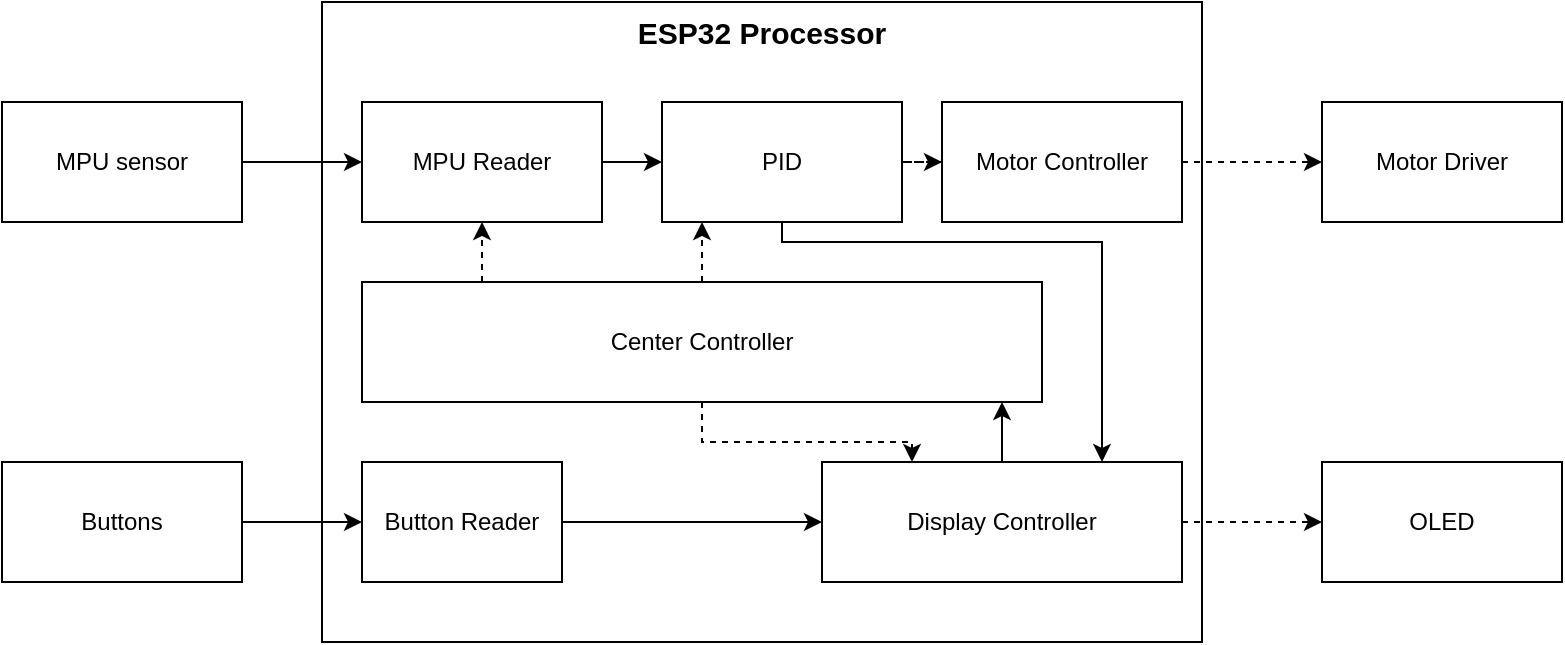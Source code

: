<mxfile version="24.7.6" pages="4">
  <diagram name="Sumary block" id="FXB2mZ0xPSjjn9bdQ_Oj">
    <mxGraphModel dx="1143" dy="751" grid="1" gridSize="10" guides="1" tooltips="1" connect="1" arrows="1" fold="1" page="1" pageScale="1" pageWidth="827" pageHeight="1169" math="0" shadow="0">
      <root>
        <mxCell id="0" />
        <mxCell id="1" parent="0" />
        <mxCell id="ob8WJwhqmF-MajUSoDx4-9" value="&lt;font style=&quot;font-size: 15px;&quot;&gt;&lt;b&gt;ESP32 Processor&lt;/b&gt;&lt;/font&gt;" style="rounded=0;whiteSpace=wrap;html=1;verticalAlign=top;" parent="1" vertex="1">
          <mxGeometry x="180" y="270" width="440" height="320" as="geometry" />
        </mxCell>
        <mxCell id="SYcdP9vyWLaE2hRo2d69-3" style="edgeStyle=orthogonalEdgeStyle;rounded=0;orthogonalLoop=1;jettySize=auto;html=1;" parent="1" source="ob8WJwhqmF-MajUSoDx4-1" target="SYcdP9vyWLaE2hRo2d69-1" edge="1">
          <mxGeometry relative="1" as="geometry" />
        </mxCell>
        <mxCell id="ob8WJwhqmF-MajUSoDx4-1" value="MPU sensor" style="rounded=0;whiteSpace=wrap;html=1;" parent="1" vertex="1">
          <mxGeometry x="20" y="320" width="120" height="60" as="geometry" />
        </mxCell>
        <mxCell id="ob8WJwhqmF-MajUSoDx4-5" style="edgeStyle=orthogonalEdgeStyle;rounded=0;orthogonalLoop=1;jettySize=auto;html=1;entryX=0;entryY=0.5;entryDx=0;entryDy=0;dashed=1;" parent="1" source="kq1z_gf7CGHiFpqKa5aB-1" target="ob8WJwhqmF-MajUSoDx4-4" edge="1">
          <mxGeometry relative="1" as="geometry" />
        </mxCell>
        <mxCell id="lfgvH-NKGHSsC_vX0-Xd-2" style="edgeStyle=orthogonalEdgeStyle;rounded=0;orthogonalLoop=1;jettySize=auto;html=1;" parent="1" source="ob8WJwhqmF-MajUSoDx4-3" target="ob8WJwhqmF-MajUSoDx4-13" edge="1">
          <mxGeometry relative="1" as="geometry">
            <Array as="points">
              <mxPoint x="410" y="390" />
              <mxPoint x="570" y="390" />
            </Array>
          </mxGeometry>
        </mxCell>
        <mxCell id="ob8WJwhqmF-MajUSoDx4-3" value="PID" style="rounded=0;whiteSpace=wrap;html=1;" parent="1" vertex="1">
          <mxGeometry x="350" y="320" width="120" height="60" as="geometry" />
        </mxCell>
        <mxCell id="ob8WJwhqmF-MajUSoDx4-4" value="Motor Driver" style="rounded=0;whiteSpace=wrap;html=1;" parent="1" vertex="1">
          <mxGeometry x="680" y="320" width="120" height="60" as="geometry" />
        </mxCell>
        <mxCell id="SYcdP9vyWLaE2hRo2d69-4" style="edgeStyle=orthogonalEdgeStyle;rounded=0;orthogonalLoop=1;jettySize=auto;html=1;" parent="1" source="ob8WJwhqmF-MajUSoDx4-11" target="SYcdP9vyWLaE2hRo2d69-2" edge="1">
          <mxGeometry relative="1" as="geometry" />
        </mxCell>
        <mxCell id="ob8WJwhqmF-MajUSoDx4-11" value="Buttons" style="rounded=0;whiteSpace=wrap;html=1;" parent="1" vertex="1">
          <mxGeometry x="20" y="500" width="120" height="60" as="geometry" />
        </mxCell>
        <mxCell id="ob8WJwhqmF-MajUSoDx4-12" value="OLED" style="rounded=0;whiteSpace=wrap;html=1;" parent="1" vertex="1">
          <mxGeometry x="680" y="500" width="120" height="60" as="geometry" />
        </mxCell>
        <mxCell id="ob8WJwhqmF-MajUSoDx4-15" style="edgeStyle=orthogonalEdgeStyle;rounded=0;orthogonalLoop=1;jettySize=auto;html=1;entryX=0;entryY=0.5;entryDx=0;entryDy=0;dashed=1;" parent="1" source="ob8WJwhqmF-MajUSoDx4-13" target="ob8WJwhqmF-MajUSoDx4-12" edge="1">
          <mxGeometry relative="1" as="geometry" />
        </mxCell>
        <mxCell id="89aJ_uPt7WyWC5YVkAts-4" style="edgeStyle=orthogonalEdgeStyle;rounded=0;orthogonalLoop=1;jettySize=auto;html=1;" parent="1" source="ob8WJwhqmF-MajUSoDx4-13" target="ob8WJwhqmF-MajUSoDx4-18" edge="1">
          <mxGeometry relative="1" as="geometry">
            <Array as="points">
              <mxPoint x="520" y="490" />
              <mxPoint x="520" y="490" />
            </Array>
          </mxGeometry>
        </mxCell>
        <mxCell id="ob8WJwhqmF-MajUSoDx4-13" value="Display Controller" style="rounded=0;whiteSpace=wrap;html=1;" parent="1" vertex="1">
          <mxGeometry x="430" y="500" width="180" height="60" as="geometry" />
        </mxCell>
        <mxCell id="lfgvH-NKGHSsC_vX0-Xd-3" style="edgeStyle=orthogonalEdgeStyle;rounded=0;orthogonalLoop=1;jettySize=auto;html=1;dashed=1;" parent="1" source="ob8WJwhqmF-MajUSoDx4-18" target="ob8WJwhqmF-MajUSoDx4-3" edge="1">
          <mxGeometry relative="1" as="geometry">
            <Array as="points">
              <mxPoint x="370" y="390" />
              <mxPoint x="370" y="390" />
            </Array>
          </mxGeometry>
        </mxCell>
        <mxCell id="89aJ_uPt7WyWC5YVkAts-2" style="edgeStyle=orthogonalEdgeStyle;rounded=0;orthogonalLoop=1;jettySize=auto;html=1;dashed=1;" parent="1" source="ob8WJwhqmF-MajUSoDx4-18" target="SYcdP9vyWLaE2hRo2d69-1" edge="1">
          <mxGeometry relative="1" as="geometry">
            <Array as="points">
              <mxPoint x="260" y="400" />
              <mxPoint x="260" y="400" />
            </Array>
          </mxGeometry>
        </mxCell>
        <mxCell id="89aJ_uPt7WyWC5YVkAts-3" style="edgeStyle=orthogonalEdgeStyle;rounded=0;orthogonalLoop=1;jettySize=auto;html=1;entryX=0.25;entryY=0;entryDx=0;entryDy=0;dashed=1;" parent="1" source="ob8WJwhqmF-MajUSoDx4-18" target="ob8WJwhqmF-MajUSoDx4-13" edge="1">
          <mxGeometry relative="1" as="geometry" />
        </mxCell>
        <mxCell id="ob8WJwhqmF-MajUSoDx4-18" value="Center Controller" style="rounded=0;whiteSpace=wrap;html=1;" parent="1" vertex="1">
          <mxGeometry x="200" y="410" width="340" height="60" as="geometry" />
        </mxCell>
        <mxCell id="89aJ_uPt7WyWC5YVkAts-1" style="edgeStyle=orthogonalEdgeStyle;rounded=0;orthogonalLoop=1;jettySize=auto;html=1;" parent="1" source="SYcdP9vyWLaE2hRo2d69-1" target="ob8WJwhqmF-MajUSoDx4-3" edge="1">
          <mxGeometry relative="1" as="geometry" />
        </mxCell>
        <mxCell id="SYcdP9vyWLaE2hRo2d69-1" value="MPU Reader" style="rounded=0;whiteSpace=wrap;html=1;" parent="1" vertex="1">
          <mxGeometry x="200" y="320" width="120" height="60" as="geometry" />
        </mxCell>
        <mxCell id="SYcdP9vyWLaE2hRo2d69-13" style="edgeStyle=orthogonalEdgeStyle;rounded=0;orthogonalLoop=1;jettySize=auto;html=1;" parent="1" source="SYcdP9vyWLaE2hRo2d69-2" target="ob8WJwhqmF-MajUSoDx4-13" edge="1">
          <mxGeometry relative="1" as="geometry" />
        </mxCell>
        <mxCell id="SYcdP9vyWLaE2hRo2d69-2" value="Button Reader" style="rounded=0;whiteSpace=wrap;html=1;" parent="1" vertex="1">
          <mxGeometry x="200" y="500" width="100" height="60" as="geometry" />
        </mxCell>
        <mxCell id="kq1z_gf7CGHiFpqKa5aB-2" value="" style="edgeStyle=orthogonalEdgeStyle;rounded=0;orthogonalLoop=1;jettySize=auto;html=1;entryX=0;entryY=0.5;entryDx=0;entryDy=0;dashed=1;" parent="1" source="ob8WJwhqmF-MajUSoDx4-3" target="kq1z_gf7CGHiFpqKa5aB-1" edge="1">
          <mxGeometry relative="1" as="geometry">
            <mxPoint x="470" y="350" as="sourcePoint" />
            <mxPoint x="630" y="350" as="targetPoint" />
          </mxGeometry>
        </mxCell>
        <mxCell id="kq1z_gf7CGHiFpqKa5aB-1" value="Motor Controller" style="rounded=0;whiteSpace=wrap;html=1;" parent="1" vertex="1">
          <mxGeometry x="490" y="320" width="120" height="60" as="geometry" />
        </mxCell>
      </root>
    </mxGraphModel>
  </diagram>
  <diagram id="-Eq7XE3dsrFAy69oz0bY" name="UI tree">
    <mxGraphModel dx="1254" dy="672" grid="1" gridSize="10" guides="1" tooltips="1" connect="1" arrows="1" fold="1" page="1" pageScale="1" pageWidth="827" pageHeight="1169" math="0" shadow="0">
      <root>
        <mxCell id="0" />
        <mxCell id="1" parent="0" />
        <mxCell id="PEALyhK-E0e9_pDGbfte-1" value="&lt;font style=&quot;font-size: 15px;&quot;&gt;&lt;b&gt;MENU&lt;/b&gt;&lt;/font&gt;" style="rounded=0;whiteSpace=wrap;html=1;verticalAlign=top;" parent="1" vertex="1">
          <mxGeometry x="90" y="210" width="190" height="220" as="geometry" />
        </mxCell>
        <mxCell id="PEALyhK-E0e9_pDGbfte-19" style="edgeStyle=orthogonalEdgeStyle;rounded=0;orthogonalLoop=1;jettySize=auto;html=1;entryX=0;entryY=0.5;entryDx=0;entryDy=0;fillColor=#008a00;strokeColor=#005700;" parent="1" source="PEALyhK-E0e9_pDGbfte-2" target="PEALyhK-E0e9_pDGbfte-15" edge="1">
          <mxGeometry relative="1" as="geometry" />
        </mxCell>
        <mxCell id="PEALyhK-E0e9_pDGbfte-2" value="Start and plot option" style="rounded=0;whiteSpace=wrap;html=1;" parent="1" vertex="1">
          <mxGeometry x="100" y="270" width="170" height="60" as="geometry" />
        </mxCell>
        <mxCell id="PEALyhK-E0e9_pDGbfte-12" style="edgeStyle=orthogonalEdgeStyle;rounded=0;orthogonalLoop=1;jettySize=auto;html=1;entryX=0.5;entryY=0;entryDx=0;entryDy=0;fillColor=#008a00;strokeColor=#005700;" parent="1" source="PEALyhK-E0e9_pDGbfte-3" target="PEALyhK-E0e9_pDGbfte-4" edge="1">
          <mxGeometry relative="1" as="geometry" />
        </mxCell>
        <mxCell id="PEALyhK-E0e9_pDGbfte-3" value="PID&#39;s values option" style="rounded=0;whiteSpace=wrap;html=1;" parent="1" vertex="1">
          <mxGeometry x="100" y="350" width="170" height="60" as="geometry" />
        </mxCell>
        <mxCell id="PEALyhK-E0e9_pDGbfte-13" value="" style="group" parent="1" vertex="1" connectable="0">
          <mxGeometry x="90" y="495" width="190" height="220" as="geometry" />
        </mxCell>
        <mxCell id="PEALyhK-E0e9_pDGbfte-4" value="&lt;span style=&quot;font-size: 15px;&quot;&gt;&lt;b&gt;PID&#39;s Parameters&lt;/b&gt;&lt;/span&gt;" style="rounded=0;whiteSpace=wrap;html=1;verticalAlign=top;" parent="PEALyhK-E0e9_pDGbfte-13" vertex="1">
          <mxGeometry width="190" height="220" as="geometry" />
        </mxCell>
        <mxCell id="PEALyhK-E0e9_pDGbfte-5" value="Kp = Kp_value" style="rounded=0;whiteSpace=wrap;html=1;" parent="PEALyhK-E0e9_pDGbfte-13" vertex="1">
          <mxGeometry x="10" y="60" width="170" height="30" as="geometry" />
        </mxCell>
        <mxCell id="PEALyhK-E0e9_pDGbfte-9" value="Ki = Ki_value" style="rounded=0;whiteSpace=wrap;html=1;" parent="PEALyhK-E0e9_pDGbfte-13" vertex="1">
          <mxGeometry x="10" y="110" width="170" height="30" as="geometry" />
        </mxCell>
        <mxCell id="PEALyhK-E0e9_pDGbfte-10" value="Kd = Kd_value" style="rounded=0;whiteSpace=wrap;html=1;" parent="PEALyhK-E0e9_pDGbfte-13" vertex="1">
          <mxGeometry x="10" y="155" width="170" height="30" as="geometry" />
        </mxCell>
        <mxCell id="PEALyhK-E0e9_pDGbfte-14" value="" style="group" parent="1" vertex="1" connectable="0">
          <mxGeometry x="430" y="30" width="190" height="220" as="geometry" />
        </mxCell>
        <mxCell id="PEALyhK-E0e9_pDGbfte-15" value="&lt;span style=&quot;font-size: 15px;&quot;&gt;&lt;b&gt;Start and plot&lt;/b&gt;&lt;/span&gt;" style="rounded=0;whiteSpace=wrap;html=1;verticalAlign=top;" parent="PEALyhK-E0e9_pDGbfte-14" vertex="1">
          <mxGeometry width="190" height="220" as="geometry" />
        </mxCell>
        <mxCell id="PEALyhK-E0e9_pDGbfte-18" value="Stop" style="rounded=0;whiteSpace=wrap;html=1;" parent="PEALyhK-E0e9_pDGbfte-14" vertex="1">
          <mxGeometry x="10" y="40" width="170" height="30" as="geometry" />
        </mxCell>
        <mxCell id="PEALyhK-E0e9_pDGbfte-20" style="edgeStyle=orthogonalEdgeStyle;rounded=0;orthogonalLoop=1;jettySize=auto;html=1;entryX=0.5;entryY=0;entryDx=0;entryDy=0;fillColor=#e51400;strokeColor=#B20000;" parent="1" source="PEALyhK-E0e9_pDGbfte-18" target="PEALyhK-E0e9_pDGbfte-1" edge="1">
          <mxGeometry relative="1" as="geometry" />
        </mxCell>
        <mxCell id="PEALyhK-E0e9_pDGbfte-21" value="" style="verticalLabelPosition=bottom;shadow=0;dashed=0;align=center;html=1;verticalAlign=top;strokeWidth=1;shape=mxgraph.mockup.graphics.lineChart;strokeColor=none;strokeColor2=#666666;strokeColor3=#008cff;strokeColor4=#dddddd;textShadow=1;" parent="1" vertex="1">
          <mxGeometry x="440" y="120" width="170" height="120" as="geometry" />
        </mxCell>
        <mxCell id="PEALyhK-E0e9_pDGbfte-22" value="" style="group;align=left;" parent="1" vertex="1" connectable="0">
          <mxGeometry x="430" y="270" width="210" height="220" as="geometry" />
        </mxCell>
        <mxCell id="PEALyhK-E0e9_pDGbfte-23" value="&lt;span style=&quot;font-size: 15px;&quot;&gt;&lt;b&gt;Modify&lt;/b&gt;&lt;/span&gt;" style="rounded=0;whiteSpace=wrap;html=1;verticalAlign=top;" parent="PEALyhK-E0e9_pDGbfte-22" vertex="1">
          <mxGeometry width="210" height="220" as="geometry" />
        </mxCell>
        <mxCell id="PEALyhK-E0e9_pDGbfte-27" value="Kp =&amp;nbsp;" style="text;html=1;align=center;verticalAlign=middle;whiteSpace=wrap;rounded=0;" parent="PEALyhK-E0e9_pDGbfte-22" vertex="1">
          <mxGeometry x="10" y="40" width="60" height="30" as="geometry" />
        </mxCell>
        <mxCell id="PEALyhK-E0e9_pDGbfte-28" value="10" style="text;html=1;align=center;verticalAlign=middle;whiteSpace=wrap;rounded=0;fontSize=24;" parent="PEALyhK-E0e9_pDGbfte-22" vertex="1">
          <mxGeometry x="65" y="70" width="60" height="30" as="geometry" />
        </mxCell>
        <mxCell id="PEALyhK-E0e9_pDGbfte-30" value="&lt;div style=&quot;&quot;&gt;&lt;ul style=&quot;padding-left: 5px;&quot;&gt;&lt;li&gt;&lt;span style=&quot;background-color: initial;&quot;&gt;Pressing UP button to increase value&lt;/span&gt;&lt;/li&gt;&lt;li&gt;Pressing DOWN button to decrease value&lt;/li&gt;&lt;/ul&gt;&lt;/div&gt;" style="text;html=1;align=left;verticalAlign=top;whiteSpace=wrap;rounded=0;" parent="PEALyhK-E0e9_pDGbfte-22" vertex="1">
          <mxGeometry x="20" y="120" width="170" height="80" as="geometry" />
        </mxCell>
        <mxCell id="PEALyhK-E0e9_pDGbfte-32" value="" style="group;align=left;" parent="1" vertex="1" connectable="0">
          <mxGeometry x="430" y="510" width="210" height="220" as="geometry" />
        </mxCell>
        <mxCell id="PEALyhK-E0e9_pDGbfte-33" value="&lt;span style=&quot;font-size: 15px;&quot;&gt;&lt;b&gt;Modify&lt;/b&gt;&lt;/span&gt;" style="rounded=0;whiteSpace=wrap;html=1;verticalAlign=top;" parent="PEALyhK-E0e9_pDGbfte-32" vertex="1">
          <mxGeometry width="210" height="220" as="geometry" />
        </mxCell>
        <mxCell id="PEALyhK-E0e9_pDGbfte-34" value="Ki =&amp;nbsp;" style="text;html=1;align=center;verticalAlign=middle;whiteSpace=wrap;rounded=0;" parent="PEALyhK-E0e9_pDGbfte-32" vertex="1">
          <mxGeometry x="10" y="40" width="60" height="30" as="geometry" />
        </mxCell>
        <mxCell id="PEALyhK-E0e9_pDGbfte-35" value="10" style="text;html=1;align=center;verticalAlign=middle;whiteSpace=wrap;rounded=0;fontSize=24;" parent="PEALyhK-E0e9_pDGbfte-32" vertex="1">
          <mxGeometry x="65" y="70" width="60" height="30" as="geometry" />
        </mxCell>
        <mxCell id="PEALyhK-E0e9_pDGbfte-36" value="&lt;div style=&quot;&quot;&gt;&lt;ul style=&quot;padding-left: 5px;&quot;&gt;&lt;li&gt;&lt;span style=&quot;background-color: initial;&quot;&gt;Pressing UP button to increase value&lt;/span&gt;&lt;/li&gt;&lt;li&gt;Pressing DOWN button to decrease value&lt;/li&gt;&lt;/ul&gt;&lt;/div&gt;" style="text;html=1;align=left;verticalAlign=top;whiteSpace=wrap;rounded=0;" parent="PEALyhK-E0e9_pDGbfte-32" vertex="1">
          <mxGeometry x="20" y="120" width="170" height="80" as="geometry" />
        </mxCell>
        <mxCell id="PEALyhK-E0e9_pDGbfte-37" value="" style="group;align=left;" parent="1" vertex="1" connectable="0">
          <mxGeometry x="430" y="750" width="210" height="220" as="geometry" />
        </mxCell>
        <mxCell id="PEALyhK-E0e9_pDGbfte-38" value="&lt;span style=&quot;font-size: 15px;&quot;&gt;&lt;b&gt;Modify&lt;/b&gt;&lt;/span&gt;" style="rounded=0;whiteSpace=wrap;html=1;verticalAlign=top;" parent="PEALyhK-E0e9_pDGbfte-37" vertex="1">
          <mxGeometry width="210" height="220" as="geometry" />
        </mxCell>
        <mxCell id="PEALyhK-E0e9_pDGbfte-39" value="Kd =&amp;nbsp;" style="text;html=1;align=center;verticalAlign=middle;whiteSpace=wrap;rounded=0;" parent="PEALyhK-E0e9_pDGbfte-37" vertex="1">
          <mxGeometry x="10" y="40" width="60" height="30" as="geometry" />
        </mxCell>
        <mxCell id="PEALyhK-E0e9_pDGbfte-40" value="10" style="text;html=1;align=center;verticalAlign=middle;whiteSpace=wrap;rounded=0;fontSize=24;" parent="PEALyhK-E0e9_pDGbfte-37" vertex="1">
          <mxGeometry x="65" y="70" width="60" height="30" as="geometry" />
        </mxCell>
        <mxCell id="PEALyhK-E0e9_pDGbfte-41" value="&lt;div style=&quot;&quot;&gt;&lt;ul style=&quot;padding-left: 5px;&quot;&gt;&lt;li&gt;&lt;span style=&quot;background-color: initial;&quot;&gt;Pressing UP button to increase value&lt;/span&gt;&lt;/li&gt;&lt;li&gt;Pressing DOWN button to decrease value&lt;/li&gt;&lt;/ul&gt;&lt;/div&gt;" style="text;html=1;align=left;verticalAlign=top;whiteSpace=wrap;rounded=0;" parent="PEALyhK-E0e9_pDGbfte-37" vertex="1">
          <mxGeometry x="20" y="120" width="170" height="80" as="geometry" />
        </mxCell>
        <mxCell id="PEALyhK-E0e9_pDGbfte-42" style="edgeStyle=orthogonalEdgeStyle;rounded=0;orthogonalLoop=1;jettySize=auto;html=1;entryX=0;entryY=0.5;entryDx=0;entryDy=0;fillColor=#008a00;strokeColor=#005700;" parent="1" source="PEALyhK-E0e9_pDGbfte-5" target="PEALyhK-E0e9_pDGbfte-23" edge="1">
          <mxGeometry relative="1" as="geometry" />
        </mxCell>
        <mxCell id="PEALyhK-E0e9_pDGbfte-43" style="edgeStyle=orthogonalEdgeStyle;rounded=0;orthogonalLoop=1;jettySize=auto;html=1;entryX=0;entryY=0.5;entryDx=0;entryDy=0;fillColor=#008a00;strokeColor=#005700;" parent="1" source="PEALyhK-E0e9_pDGbfte-9" target="PEALyhK-E0e9_pDGbfte-33" edge="1">
          <mxGeometry relative="1" as="geometry" />
        </mxCell>
        <mxCell id="PEALyhK-E0e9_pDGbfte-44" style="edgeStyle=orthogonalEdgeStyle;rounded=0;orthogonalLoop=1;jettySize=auto;html=1;entryX=0;entryY=0.609;entryDx=0;entryDy=0;entryPerimeter=0;fillColor=#008a00;strokeColor=#005700;" parent="1" source="PEALyhK-E0e9_pDGbfte-10" target="PEALyhK-E0e9_pDGbfte-38" edge="1">
          <mxGeometry relative="1" as="geometry" />
        </mxCell>
        <mxCell id="PEALyhK-E0e9_pDGbfte-61" style="edgeStyle=orthogonalEdgeStyle;rounded=0;orthogonalLoop=1;jettySize=auto;html=1;entryX=0.5;entryY=1;entryDx=0;entryDy=0;fillColor=#f0a30a;strokeColor=#BD7000;" parent="1" source="PEALyhK-E0e9_pDGbfte-45" target="PEALyhK-E0e9_pDGbfte-4" edge="1">
          <mxGeometry relative="1" as="geometry">
            <Array as="points">
              <mxPoint x="900" y="990" />
              <mxPoint x="185" y="990" />
            </Array>
          </mxGeometry>
        </mxCell>
        <mxCell id="PEALyhK-E0e9_pDGbfte-45" value="Are you sure to set the value?" style="rounded=0;whiteSpace=wrap;html=1;verticalAlign=top;fontStyle=1" parent="1" vertex="1">
          <mxGeometry x="720" y="565" width="240" height="110" as="geometry" />
        </mxCell>
        <mxCell id="PEALyhK-E0e9_pDGbfte-46" value="&lt;div&gt;&lt;ul style=&quot;padding-left: 5px;&quot;&gt;&lt;li&gt;Pressing OK button if you sure&amp;nbsp;&lt;/li&gt;&lt;li&gt;Pressing ESC button if you want to cancel the modification&amp;nbsp;&lt;/li&gt;&lt;/ul&gt;&lt;/div&gt;" style="text;html=1;align=left;verticalAlign=middle;whiteSpace=wrap;rounded=0;" parent="1" vertex="1">
          <mxGeometry x="740" y="595" width="200" height="70" as="geometry" />
        </mxCell>
        <mxCell id="PEALyhK-E0e9_pDGbfte-48" style="edgeStyle=orthogonalEdgeStyle;rounded=0;orthogonalLoop=1;jettySize=auto;html=1;entryX=0.5;entryY=0;entryDx=0;entryDy=0;fillColor=#008a00;strokeColor=#005700;" parent="1" source="PEALyhK-E0e9_pDGbfte-23" target="PEALyhK-E0e9_pDGbfte-45" edge="1">
          <mxGeometry relative="1" as="geometry" />
        </mxCell>
        <mxCell id="PEALyhK-E0e9_pDGbfte-49" style="edgeStyle=orthogonalEdgeStyle;rounded=0;orthogonalLoop=1;jettySize=auto;html=1;fillColor=#008a00;strokeColor=#005700;" parent="1" source="PEALyhK-E0e9_pDGbfte-33" target="PEALyhK-E0e9_pDGbfte-45" edge="1">
          <mxGeometry relative="1" as="geometry" />
        </mxCell>
        <mxCell id="PEALyhK-E0e9_pDGbfte-50" style="edgeStyle=orthogonalEdgeStyle;rounded=0;orthogonalLoop=1;jettySize=auto;html=1;entryX=0.5;entryY=1;entryDx=0;entryDy=0;fillColor=#008a00;strokeColor=#005700;" parent="1" source="PEALyhK-E0e9_pDGbfte-38" target="PEALyhK-E0e9_pDGbfte-45" edge="1">
          <mxGeometry relative="1" as="geometry" />
        </mxCell>
        <mxCell id="PEALyhK-E0e9_pDGbfte-57" value="" style="endArrow=classic;html=1;rounded=0;exitX=0.75;exitY=0;exitDx=0;exitDy=0;entryX=0.75;entryY=1;entryDx=0;entryDy=0;fillColor=#f0a30a;strokeColor=#BD7000;" parent="1" source="PEALyhK-E0e9_pDGbfte-4" target="PEALyhK-E0e9_pDGbfte-1" edge="1">
          <mxGeometry width="50" height="50" relative="1" as="geometry">
            <mxPoint x="430" y="530" as="sourcePoint" />
            <mxPoint x="480" y="480" as="targetPoint" />
          </mxGeometry>
        </mxCell>
        <mxCell id="PEALyhK-E0e9_pDGbfte-58" style="edgeStyle=orthogonalEdgeStyle;rounded=0;orthogonalLoop=1;jettySize=auto;html=1;entryX=0.995;entryY=0.151;entryDx=0;entryDy=0;entryPerimeter=0;fillColor=#f0a30a;strokeColor=#BD7000;" parent="1" source="PEALyhK-E0e9_pDGbfte-23" target="PEALyhK-E0e9_pDGbfte-4" edge="1">
          <mxGeometry relative="1" as="geometry">
            <Array as="points">
              <mxPoint x="330" y="350" />
              <mxPoint x="330" y="528" />
            </Array>
          </mxGeometry>
        </mxCell>
        <mxCell id="PEALyhK-E0e9_pDGbfte-59" style="edgeStyle=orthogonalEdgeStyle;rounded=0;orthogonalLoop=1;jettySize=auto;html=1;fillColor=#f0a30a;strokeColor=#BD7000;" parent="1" source="PEALyhK-E0e9_pDGbfte-33" target="PEALyhK-E0e9_pDGbfte-4" edge="1">
          <mxGeometry relative="1" as="geometry">
            <Array as="points">
              <mxPoint x="390" y="605" />
              <mxPoint x="390" y="605" />
            </Array>
          </mxGeometry>
        </mxCell>
        <mxCell id="PEALyhK-E0e9_pDGbfte-60" style="edgeStyle=orthogonalEdgeStyle;rounded=0;orthogonalLoop=1;jettySize=auto;html=1;entryX=0.999;entryY=0.668;entryDx=0;entryDy=0;entryPerimeter=0;fillColor=#f0a30a;strokeColor=#BD7000;" parent="1" source="PEALyhK-E0e9_pDGbfte-38" target="PEALyhK-E0e9_pDGbfte-4" edge="1">
          <mxGeometry relative="1" as="geometry">
            <Array as="points">
              <mxPoint x="380" y="860" />
              <mxPoint x="380" y="642" />
            </Array>
          </mxGeometry>
        </mxCell>
        <mxCell id="PEALyhK-E0e9_pDGbfte-63" style="edgeStyle=orthogonalEdgeStyle;rounded=0;orthogonalLoop=1;jettySize=auto;html=1;entryX=0.996;entryY=0.653;entryDx=0;entryDy=0;entryPerimeter=0;fillColor=#f0a30a;strokeColor=#BD7000;" parent="1" source="PEALyhK-E0e9_pDGbfte-45" target="PEALyhK-E0e9_pDGbfte-33" edge="1">
          <mxGeometry relative="1" as="geometry">
            <Array as="points">
              <mxPoint x="700" y="654" />
              <mxPoint x="700" y="654" />
            </Array>
          </mxGeometry>
        </mxCell>
        <mxCell id="PEALyhK-E0e9_pDGbfte-66" style="edgeStyle=orthogonalEdgeStyle;rounded=0;orthogonalLoop=1;jettySize=auto;html=1;entryX=0.995;entryY=0.682;entryDx=0;entryDy=0;entryPerimeter=0;fillColor=#f0a30a;strokeColor=#BD7000;" parent="1" source="PEALyhK-E0e9_pDGbfte-45" target="PEALyhK-E0e9_pDGbfte-23" edge="1">
          <mxGeometry relative="1" as="geometry">
            <Array as="points">
              <mxPoint x="790" y="420" />
            </Array>
          </mxGeometry>
        </mxCell>
        <mxCell id="PEALyhK-E0e9_pDGbfte-67" style="edgeStyle=orthogonalEdgeStyle;rounded=0;orthogonalLoop=1;jettySize=auto;html=1;entryX=0.995;entryY=0.386;entryDx=0;entryDy=0;entryPerimeter=0;fillColor=#f0a30a;strokeColor=#BD7000;" parent="1" source="PEALyhK-E0e9_pDGbfte-45" target="PEALyhK-E0e9_pDGbfte-38" edge="1">
          <mxGeometry relative="1" as="geometry">
            <Array as="points">
              <mxPoint x="790" y="835" />
            </Array>
          </mxGeometry>
        </mxCell>
        <mxCell id="PEALyhK-E0e9_pDGbfte-71" value="Legend" style="swimlane;whiteSpace=wrap;html=1;" parent="1" vertex="1">
          <mxGeometry y="1030" width="630" height="130" as="geometry" />
        </mxCell>
        <mxCell id="PEALyhK-E0e9_pDGbfte-68" value="" style="endArrow=classic;html=1;rounded=0;fillColor=#008a00;strokeColor=#005700;" parent="PEALyhK-E0e9_pDGbfte-71" edge="1">
          <mxGeometry width="50" height="50" relative="1" as="geometry">
            <mxPoint x="10" y="70" as="sourcePoint" />
            <mxPoint x="70" y="70" as="targetPoint" />
          </mxGeometry>
        </mxCell>
        <mxCell id="PEALyhK-E0e9_pDGbfte-70" value="" style="endArrow=classic;html=1;rounded=0;fillColor=#e3c800;strokeColor=#B09500;" parent="PEALyhK-E0e9_pDGbfte-71" edge="1">
          <mxGeometry width="50" height="50" relative="1" as="geometry">
            <mxPoint x="220" y="70" as="sourcePoint" />
            <mxPoint x="280" y="70" as="targetPoint" />
          </mxGeometry>
        </mxCell>
        <mxCell id="PEALyhK-E0e9_pDGbfte-69" value="" style="endArrow=classic;html=1;rounded=0;fillColor=#e51400;strokeColor=#B20000;" parent="PEALyhK-E0e9_pDGbfte-71" edge="1">
          <mxGeometry width="50" height="50" relative="1" as="geometry">
            <mxPoint x="440" y="70" as="sourcePoint" />
            <mxPoint x="510" y="70" as="targetPoint" />
          </mxGeometry>
        </mxCell>
        <mxCell id="PEALyhK-E0e9_pDGbfte-72" value="btn_OK.pressed = true" style="text;html=1;align=left;verticalAlign=middle;whiteSpace=wrap;rounded=0;" parent="PEALyhK-E0e9_pDGbfte-71" vertex="1">
          <mxGeometry x="10" y="80" width="130" height="30" as="geometry" />
        </mxCell>
        <mxCell id="PEALyhK-E0e9_pDGbfte-73" value="btn_ESC.pressed = true" style="text;html=1;align=left;verticalAlign=middle;whiteSpace=wrap;rounded=0;" parent="PEALyhK-E0e9_pDGbfte-71" vertex="1">
          <mxGeometry x="220" y="80" width="150" height="30" as="geometry" />
        </mxCell>
        <mxCell id="PEALyhK-E0e9_pDGbfte-74" value="btn_OK/btn_ESC.pressed = true" style="text;html=1;align=left;verticalAlign=middle;whiteSpace=wrap;rounded=0;" parent="PEALyhK-E0e9_pDGbfte-71" vertex="1">
          <mxGeometry x="440" y="80" width="180" height="30" as="geometry" />
        </mxCell>
        <mxCell id="J8_PKaqivgGvqUYgzinz-1" value="UI_tree" style="swimlane;whiteSpace=wrap;html=1;" vertex="1" parent="1">
          <mxGeometry x="1030" y="47" width="385" height="210" as="geometry" />
        </mxCell>
        <mxCell id="J8_PKaqivgGvqUYgzinz-2" value="&lt;div align=&quot;left&quot;&gt;&lt;ul&gt;&lt;li&gt;static uint args[], -&amp;gt; &lt;i&gt;variables for button functions&lt;/i&gt;&lt;br&gt;&lt;/li&gt;&lt;li&gt;static uint args_len, -&amp;gt; &lt;i&gt;length of args[]&lt;/i&gt;&lt;br&gt;&lt;/li&gt;&lt;li&gt;UI_tree* next_UI[], -&amp;gt; &lt;i&gt;store addresses of next UIs&lt;/i&gt;&lt;br&gt;&lt;/li&gt;&lt;li&gt;UI_tree* previous_UI, -&amp;gt; &lt;i&gt;store address of previous UI&lt;/i&gt;&lt;br&gt;&lt;/li&gt;&lt;li&gt;uint nextUI_len, -&amp;gt; &lt;i&gt;number of next UIs&lt;/i&gt;&lt;/li&gt;&lt;li&gt;void (*display)(void), -&amp;gt; &lt;i&gt;display UI&lt;/i&gt;&lt;br&gt;&lt;/li&gt;&lt;li&gt;void (*btnUP_func)(void* arg), -&amp;gt; &lt;i&gt;UP button behavior&lt;/i&gt;&lt;br&gt;&lt;/li&gt;&lt;li&gt;void (*btnDOWN_func)(void* arg), -&amp;gt; &lt;i&gt;DOWN button behavior&lt;/i&gt;&lt;br&gt;&lt;/li&gt;&lt;li&gt;void (*btnOK_func)(void* arg), -&amp;gt; &lt;i&gt;OK button behavior&lt;/i&gt;&lt;br&gt;&lt;/li&gt;&lt;li&gt;void (*btn_ESC_func)(void* arg), -&amp;gt; &lt;i&gt;ESC button behavior&lt;/i&gt;&lt;br&gt;&lt;/li&gt;&lt;/ul&gt;&lt;/div&gt;" style="text;html=1;align=left;verticalAlign=top;resizable=0;points=[];autosize=1;strokeColor=none;fillColor=none;" vertex="1" parent="J8_PKaqivgGvqUYgzinz-1">
          <mxGeometry x="-5" y="30" width="390" height="180" as="geometry" />
        </mxCell>
      </root>
    </mxGraphModel>
  </diagram>
  <diagram id="-O6emEo3kcQ5JCbGlDaP" name="Display Controller">
    <mxGraphModel dx="2560" dy="1669" grid="1" gridSize="10" guides="1" tooltips="1" connect="1" arrows="1" fold="1" page="1" pageScale="1" pageWidth="850" pageHeight="1100" math="0" shadow="0">
      <root>
        <mxCell id="0" />
        <mxCell id="1" parent="0" />
        <mxCell id="Tfp5iTK2cbrkIickHCcq-5" value="Button Reader" style="rounded=0;whiteSpace=wrap;html=1;verticalAlign=top;fontSize=14;fontStyle=1" parent="1" vertex="1">
          <mxGeometry x="200" y="290" width="120" height="260" as="geometry" />
        </mxCell>
        <mxCell id="Tfp5iTK2cbrkIickHCcq-8" style="rounded=0;orthogonalLoop=1;jettySize=auto;html=1;entryX=0.003;entryY=0.116;entryDx=0;entryDy=0;entryPerimeter=0;" parent="1" source="Tfp5iTK2cbrkIickHCcq-1" target="Tfp5iTK2cbrkIickHCcq-7" edge="1">
          <mxGeometry relative="1" as="geometry" />
        </mxCell>
        <mxCell id="Tfp5iTK2cbrkIickHCcq-1" value="Button OK Signal" style="html=1;shadow=0;dashed=0;align=center;verticalAlign=middle;shape=mxgraph.arrows2.arrow;dy=0;dx=10;notch=0;" parent="1" vertex="1">
          <mxGeometry x="40" y="330" width="120" height="30" as="geometry" />
        </mxCell>
        <mxCell id="Tfp5iTK2cbrkIickHCcq-11" value="" style="rounded=0;orthogonalLoop=1;jettySize=auto;html=1;exitX=1;exitY=0.5;exitDx=0;exitDy=0;exitPerimeter=0;entryX=0.003;entryY=0.374;entryDx=0;entryDy=0;entryPerimeter=0;" parent="1" source="Tfp5iTK2cbrkIickHCcq-2" target="Tfp5iTK2cbrkIickHCcq-7" edge="1">
          <mxGeometry relative="1" as="geometry" />
        </mxCell>
        <mxCell id="Tfp5iTK2cbrkIickHCcq-2" value="Button ESC Signal" style="html=1;shadow=0;dashed=0;align=center;verticalAlign=middle;shape=mxgraph.arrows2.arrow;dy=0;dx=10;notch=0;" parent="1" vertex="1">
          <mxGeometry x="40" y="387" width="120" height="30" as="geometry" />
        </mxCell>
        <mxCell id="Tfp5iTK2cbrkIickHCcq-3" value="Button UP Signal" style="html=1;shadow=0;dashed=0;align=center;verticalAlign=middle;shape=mxgraph.arrows2.arrow;dy=0;dx=10;notch=0;" parent="1" vertex="1">
          <mxGeometry x="40" y="443" width="120" height="30" as="geometry" />
        </mxCell>
        <mxCell id="Tfp5iTK2cbrkIickHCcq-4" value="Button DOWN Signal" style="html=1;shadow=0;dashed=0;align=center;verticalAlign=middle;shape=mxgraph.arrows2.arrow;dy=0;dx=10;notch=0;" parent="1" vertex="1">
          <mxGeometry x="40" y="500" width="120" height="30" as="geometry" />
        </mxCell>
        <mxCell id="Tfp5iTK2cbrkIickHCcq-7" value="void Debounce(button_signal)" style="rounded=1;whiteSpace=wrap;html=1;horizontal=0;" parent="1" vertex="1">
          <mxGeometry x="225" y="320" width="70" height="220" as="geometry" />
        </mxCell>
        <mxCell id="Tfp5iTK2cbrkIickHCcq-12" style="rounded=0;orthogonalLoop=1;jettySize=auto;html=1;entryX=0.037;entryY=0.629;entryDx=0;entryDy=0;entryPerimeter=0;" parent="1" source="Tfp5iTK2cbrkIickHCcq-3" target="Tfp5iTK2cbrkIickHCcq-7" edge="1">
          <mxGeometry relative="1" as="geometry" />
        </mxCell>
        <mxCell id="Tfp5iTK2cbrkIickHCcq-13" style="rounded=0;orthogonalLoop=1;jettySize=auto;html=1;entryX=0.016;entryY=0.889;entryDx=0;entryDy=0;entryPerimeter=0;" parent="1" source="Tfp5iTK2cbrkIickHCcq-4" target="Tfp5iTK2cbrkIickHCcq-7" edge="1">
          <mxGeometry relative="1" as="geometry" />
        </mxCell>
        <mxCell id="Tfp5iTK2cbrkIickHCcq-14" value="" style="endArrow=classic;html=1;rounded=0;exitX=1.014;exitY=0.123;exitDx=0;exitDy=0;exitPerimeter=0;entryX=0.004;entryY=0.211;entryDx=0;entryDy=0;entryPerimeter=0;" parent="1" source="Tfp5iTK2cbrkIickHCcq-7" target="I9agGwkYy5ybdC9cOTG6-3" edge="1">
          <mxGeometry width="50" height="50" relative="1" as="geometry">
            <mxPoint x="460" y="202.396" as="sourcePoint" />
            <mxPoint x="460" y="346" as="targetPoint" />
          </mxGeometry>
        </mxCell>
        <mxCell id="I9agGwkYy5ybdC9cOTG6-1" value="&lt;div&gt;btnOK_pressed=true&lt;/div&gt;" style="edgeLabel;html=1;align=center;verticalAlign=middle;resizable=0;points=[];" parent="Tfp5iTK2cbrkIickHCcq-14" vertex="1" connectable="0">
          <mxGeometry x="0.16" y="-3" relative="1" as="geometry">
            <mxPoint x="-11" y="-19" as="offset" />
          </mxGeometry>
        </mxCell>
        <mxCell id="Tfp5iTK2cbrkIickHCcq-15" value="" style="endArrow=classic;html=1;rounded=0;exitX=1;exitY=0.118;exitDx=0;exitDy=0;exitPerimeter=0;entryX=0.004;entryY=0.409;entryDx=0;entryDy=0;entryPerimeter=0;" parent="1" target="I9agGwkYy5ybdC9cOTG6-3" edge="1">
          <mxGeometry width="50" height="50" relative="1" as="geometry">
            <mxPoint x="295" y="401.759" as="sourcePoint" />
            <mxPoint x="500" y="410" as="targetPoint" />
          </mxGeometry>
        </mxCell>
        <mxCell id="I9agGwkYy5ybdC9cOTG6-2" value="btnESC_pressed = true" style="edgeLabel;html=1;align=center;verticalAlign=middle;resizable=0;points=[];" parent="Tfp5iTK2cbrkIickHCcq-15" vertex="1" connectable="0">
          <mxGeometry x="0.144" y="1" relative="1" as="geometry">
            <mxPoint x="-9" y="-14" as="offset" />
          </mxGeometry>
        </mxCell>
        <mxCell id="Tfp5iTK2cbrkIickHCcq-16" value="btnUP_pressed = true" style="endArrow=classic;html=1;rounded=0;exitX=1;exitY=0.118;exitDx=0;exitDy=0;exitPerimeter=0;entryX=0;entryY=0.615;entryDx=0;entryDy=0;entryPerimeter=0;" parent="1" target="I9agGwkYy5ybdC9cOTG6-3" edge="1">
          <mxGeometry x="0.03" y="18" width="50" height="50" relative="1" as="geometry">
            <mxPoint x="295" y="457.759" as="sourcePoint" />
            <mxPoint x="460" y="458" as="targetPoint" />
            <mxPoint as="offset" />
          </mxGeometry>
        </mxCell>
        <mxCell id="Tfp5iTK2cbrkIickHCcq-17" value="btnDOWN_pressed = true" style="endArrow=classic;html=1;rounded=0;exitX=0.996;exitY=0.887;exitDx=0;exitDy=0;exitPerimeter=0;entryX=0.007;entryY=0.841;entryDx=0;entryDy=0;entryPerimeter=0;" parent="1" source="Tfp5iTK2cbrkIickHCcq-7" target="I9agGwkYy5ybdC9cOTG6-3" edge="1">
          <mxGeometry x="0.032" y="15" width="50" height="50" relative="1" as="geometry">
            <mxPoint x="295" y="515.236" as="sourcePoint" />
            <mxPoint x="460" y="515" as="targetPoint" />
            <mxPoint as="offset" />
          </mxGeometry>
        </mxCell>
        <mxCell id="2Hw7baKb63pvn4JLiw2p-5" value="" style="edgeStyle=orthogonalEdgeStyle;rounded=0;orthogonalLoop=1;jettySize=auto;html=1;" parent="1" source="I9agGwkYy5ybdC9cOTG6-3" target="2Hw7baKb63pvn4JLiw2p-4" edge="1">
          <mxGeometry relative="1" as="geometry" />
        </mxCell>
        <mxCell id="BHKSukUSAIlFQbzZjtdN-8" style="edgeStyle=orthogonalEdgeStyle;rounded=0;orthogonalLoop=1;jettySize=auto;html=1;" parent="1" source="I9agGwkYy5ybdC9cOTG6-3" target="BHKSukUSAIlFQbzZjtdN-9" edge="1">
          <mxGeometry relative="1" as="geometry">
            <mxPoint x="790" y="330" as="targetPoint" />
            <Array as="points">
              <mxPoint x="730" y="335" />
              <mxPoint x="730" y="335" />
            </Array>
          </mxGeometry>
        </mxCell>
        <mxCell id="I9agGwkYy5ybdC9cOTG6-3" value="Display Controller" style="rounded=0;whiteSpace=wrap;html=1;fontSize=14;fontStyle=1;verticalAlign=top;" parent="1" vertex="1">
          <mxGeometry x="450" y="290" width="270" height="270" as="geometry" />
        </mxCell>
        <mxCell id="2Hw7baKb63pvn4JLiw2p-2" value="current_UI &amp;lt;UI_tree*&amp;gt;" style="rounded=0;whiteSpace=wrap;html=1;" parent="1" vertex="1">
          <mxGeometry x="470" y="355" width="230" height="60" as="geometry" />
        </mxCell>
        <mxCell id="2Hw7baKb63pvn4JLiw2p-3" value="void Display_controller(current_UI)" style="rounded=0;whiteSpace=wrap;html=1;" parent="1" vertex="1">
          <mxGeometry x="470" y="435" width="230" height="60" as="geometry" />
        </mxCell>
        <mxCell id="2Hw7baKb63pvn4JLiw2p-4" value="UI" style="shape=parallelogram;perimeter=parallelogramPerimeter;whiteSpace=wrap;html=1;fixedSize=1;fontSize=12;verticalAlign=middle;rounded=0;fontStyle=0;" parent="1" vertex="1">
          <mxGeometry x="780" y="395" width="120" height="60" as="geometry" />
        </mxCell>
        <mxCell id="BHKSukUSAIlFQbzZjtdN-9" value="Kp, Kd, Ki" style="html=1;shadow=0;dashed=0;align=center;verticalAlign=middle;shape=mxgraph.arrows2.arrow;dy=0;dx=10;notch=0;" parent="1" vertex="1">
          <mxGeometry x="790" y="320" width="100" height="30" as="geometry" />
        </mxCell>
        <mxCell id="ZSxbqcgyy3qcZAaxxUYL-1" value="Menu" style="rounded=0;whiteSpace=wrap;html=1;fontStyle=1" parent="1" vertex="1">
          <mxGeometry x="150" y="640" width="120" height="60" as="geometry" />
        </mxCell>
        <mxCell id="ZSxbqcgyy3qcZAaxxUYL-2" value="Start and plot" style="rounded=0;whiteSpace=wrap;html=1;fontStyle=1" parent="1" vertex="1">
          <mxGeometry x="40" y="750" width="120" height="60" as="geometry" />
        </mxCell>
        <mxCell id="ZSxbqcgyy3qcZAaxxUYL-3" value="PID parameters" style="rounded=0;whiteSpace=wrap;html=1;fontStyle=1" parent="1" vertex="1">
          <mxGeometry x="250" y="750" width="120" height="60" as="geometry" />
        </mxCell>
        <mxCell id="ZSxbqcgyy3qcZAaxxUYL-4" value="Modify KP" style="rounded=0;whiteSpace=wrap;html=1;fontStyle=1" parent="1" vertex="1">
          <mxGeometry x="90" y="860" width="120" height="60" as="geometry" />
        </mxCell>
        <mxCell id="ZSxbqcgyy3qcZAaxxUYL-5" value="Modify KI" style="rounded=0;whiteSpace=wrap;html=1;fontStyle=1" parent="1" vertex="1">
          <mxGeometry x="250" y="860" width="120" height="60" as="geometry" />
        </mxCell>
        <mxCell id="ZSxbqcgyy3qcZAaxxUYL-6" value="Modify KD" style="rounded=0;whiteSpace=wrap;html=1;fontStyle=1" parent="1" vertex="1">
          <mxGeometry x="410" y="860" width="120" height="60" as="geometry" />
        </mxCell>
        <mxCell id="ZSxbqcgyy3qcZAaxxUYL-8" value="" style="endArrow=classic;html=1;rounded=0;" parent="1" source="ZSxbqcgyy3qcZAaxxUYL-1" target="ZSxbqcgyy3qcZAaxxUYL-2" edge="1">
          <mxGeometry width="50" height="50" relative="1" as="geometry">
            <mxPoint x="180" y="920" as="sourcePoint" />
            <mxPoint x="230" y="870" as="targetPoint" />
          </mxGeometry>
        </mxCell>
        <mxCell id="ZSxbqcgyy3qcZAaxxUYL-9" value="" style="endArrow=classic;html=1;rounded=0;exitX=0.75;exitY=1;exitDx=0;exitDy=0;" parent="1" source="ZSxbqcgyy3qcZAaxxUYL-1" target="ZSxbqcgyy3qcZAaxxUYL-3" edge="1">
          <mxGeometry width="50" height="50" relative="1" as="geometry">
            <mxPoint x="190" y="710" as="sourcePoint" />
            <mxPoint x="140" y="760" as="targetPoint" />
          </mxGeometry>
        </mxCell>
        <mxCell id="ZSxbqcgyy3qcZAaxxUYL-10" value="" style="endArrow=classic;html=1;rounded=0;exitX=0.25;exitY=1;exitDx=0;exitDy=0;entryX=0.5;entryY=0;entryDx=0;entryDy=0;" parent="1" source="ZSxbqcgyy3qcZAaxxUYL-3" target="ZSxbqcgyy3qcZAaxxUYL-4" edge="1">
          <mxGeometry width="50" height="50" relative="1" as="geometry">
            <mxPoint x="130" y="710" as="sourcePoint" />
            <mxPoint x="260" y="765" as="targetPoint" />
          </mxGeometry>
        </mxCell>
        <mxCell id="ZSxbqcgyy3qcZAaxxUYL-11" value="" style="endArrow=classic;html=1;rounded=0;exitX=0.5;exitY=1;exitDx=0;exitDy=0;" parent="1" source="ZSxbqcgyy3qcZAaxxUYL-3" target="ZSxbqcgyy3qcZAaxxUYL-5" edge="1">
          <mxGeometry width="50" height="50" relative="1" as="geometry">
            <mxPoint x="290" y="820" as="sourcePoint" />
            <mxPoint x="160" y="870" as="targetPoint" />
          </mxGeometry>
        </mxCell>
        <mxCell id="ZSxbqcgyy3qcZAaxxUYL-12" value="" style="endArrow=classic;html=1;rounded=0;exitX=0.75;exitY=1;exitDx=0;exitDy=0;entryX=0.5;entryY=0;entryDx=0;entryDy=0;" parent="1" source="ZSxbqcgyy3qcZAaxxUYL-3" target="ZSxbqcgyy3qcZAaxxUYL-6" edge="1">
          <mxGeometry width="50" height="50" relative="1" as="geometry">
            <mxPoint x="320" y="820" as="sourcePoint" />
            <mxPoint x="320" y="870" as="targetPoint" />
          </mxGeometry>
        </mxCell>
        <mxCell id="ZSxbqcgyy3qcZAaxxUYL-137" style="rounded=0;orthogonalLoop=1;jettySize=auto;html=1;" parent="1" source="ZSxbqcgyy3qcZAaxxUYL-35" target="ZSxbqcgyy3qcZAaxxUYL-68" edge="1">
          <mxGeometry relative="1" as="geometry">
            <mxPoint x="1470" y="640" as="targetPoint" />
          </mxGeometry>
        </mxCell>
        <mxCell id="ZSxbqcgyy3qcZAaxxUYL-138" style="rounded=0;orthogonalLoop=1;jettySize=auto;html=1;" parent="1" source="ZSxbqcgyy3qcZAaxxUYL-35" target="ZSxbqcgyy3qcZAaxxUYL-46" edge="1">
          <mxGeometry relative="1" as="geometry" />
        </mxCell>
        <mxCell id="ZSxbqcgyy3qcZAaxxUYL-35" value="Menu" style="swimlane;fontStyle=0;childLayout=stackLayout;horizontal=1;startSize=30;horizontalStack=0;resizeParent=1;resizeParentMax=0;resizeLast=0;collapsible=1;marginBottom=0;whiteSpace=wrap;html=1;" parent="1" vertex="1">
          <mxGeometry x="1060" y="390" width="230" height="330" as="geometry" />
        </mxCell>
        <mxCell id="ZSxbqcgyy3qcZAaxxUYL-36" value="args[] = {0}" style="text;strokeColor=none;fillColor=none;align=left;verticalAlign=middle;spacingLeft=4;spacingRight=4;overflow=hidden;points=[[0,0.5],[1,0.5]];portConstraint=eastwest;rotatable=0;whiteSpace=wrap;html=1;" parent="ZSxbqcgyy3qcZAaxxUYL-35" vertex="1">
          <mxGeometry y="30" width="230" height="30" as="geometry" />
        </mxCell>
        <mxCell id="ZSxbqcgyy3qcZAaxxUYL-37" value="args_len = 1" style="text;strokeColor=none;fillColor=none;align=left;verticalAlign=middle;spacingLeft=4;spacingRight=4;overflow=hidden;points=[[0,0.5],[1,0.5]];portConstraint=eastwest;rotatable=0;whiteSpace=wrap;html=1;" parent="ZSxbqcgyy3qcZAaxxUYL-35" vertex="1">
          <mxGeometry y="60" width="230" height="30" as="geometry" />
        </mxCell>
        <mxCell id="ZSxbqcgyy3qcZAaxxUYL-38" value="next_UI[] = {Start_n_Plot, PID_params}" style="text;strokeColor=none;fillColor=none;align=left;verticalAlign=middle;spacingLeft=4;spacingRight=4;overflow=hidden;points=[[0,0.5],[1,0.5]];portConstraint=eastwest;rotatable=0;whiteSpace=wrap;html=1;" parent="ZSxbqcgyy3qcZAaxxUYL-35" vertex="1">
          <mxGeometry y="90" width="230" height="30" as="geometry" />
        </mxCell>
        <mxCell id="ZSxbqcgyy3qcZAaxxUYL-39" value="nextUI_len = 2" style="text;strokeColor=none;fillColor=none;align=left;verticalAlign=middle;spacingLeft=4;spacingRight=4;overflow=hidden;points=[[0,0.5],[1,0.5]];portConstraint=eastwest;rotatable=0;whiteSpace=wrap;html=1;" parent="ZSxbqcgyy3qcZAaxxUYL-35" vertex="1">
          <mxGeometry y="120" width="230" height="30" as="geometry" />
        </mxCell>
        <mxCell id="ZSxbqcgyy3qcZAaxxUYL-40" value="previous_UI = null" style="text;strokeColor=none;fillColor=none;align=left;verticalAlign=middle;spacingLeft=4;spacingRight=4;overflow=hidden;points=[[0,0.5],[1,0.5]];portConstraint=eastwest;rotatable=0;whiteSpace=wrap;html=1;" parent="ZSxbqcgyy3qcZAaxxUYL-35" vertex="1">
          <mxGeometry y="150" width="230" height="30" as="geometry" />
        </mxCell>
        <mxCell id="ZSxbqcgyy3qcZAaxxUYL-41" value="display = draw_menu(args[0])" style="text;strokeColor=none;fillColor=none;align=left;verticalAlign=middle;spacingLeft=4;spacingRight=4;overflow=hidden;points=[[0,0.5],[1,0.5]];portConstraint=eastwest;rotatable=0;whiteSpace=wrap;html=1;" parent="ZSxbqcgyy3qcZAaxxUYL-35" vertex="1">
          <mxGeometry y="180" width="230" height="30" as="geometry" />
        </mxCell>
        <mxCell id="ZSxbqcgyy3qcZAaxxUYL-42" value="btnUP_func = increase(args[0])" style="text;strokeColor=none;fillColor=none;align=left;verticalAlign=middle;spacingLeft=4;spacingRight=4;overflow=hidden;points=[[0,0.5],[1,0.5]];portConstraint=eastwest;rotatable=0;whiteSpace=wrap;html=1;" parent="ZSxbqcgyy3qcZAaxxUYL-35" vertex="1">
          <mxGeometry y="210" width="230" height="30" as="geometry" />
        </mxCell>
        <mxCell id="ZSxbqcgyy3qcZAaxxUYL-43" value="btnDOWN_func = decrease(args[0])" style="text;strokeColor=none;fillColor=none;align=left;verticalAlign=middle;spacingLeft=4;spacingRight=4;overflow=hidden;points=[[0,0.5],[1,0.5]];portConstraint=eastwest;rotatable=0;whiteSpace=wrap;html=1;" parent="ZSxbqcgyy3qcZAaxxUYL-35" vertex="1">
          <mxGeometry y="240" width="230" height="30" as="geometry" />
        </mxCell>
        <mxCell id="ZSxbqcgyy3qcZAaxxUYL-44" value="btnOK_func = go_to(next_UI(args[0]))" style="text;strokeColor=none;fillColor=none;align=left;verticalAlign=middle;spacingLeft=4;spacingRight=4;overflow=hidden;points=[[0,0.5],[1,0.5]];portConstraint=eastwest;rotatable=0;whiteSpace=wrap;html=1;" parent="ZSxbqcgyy3qcZAaxxUYL-35" vertex="1">
          <mxGeometry y="270" width="230" height="30" as="geometry" />
        </mxCell>
        <mxCell id="ZSxbqcgyy3qcZAaxxUYL-45" value="btnESC_func = go_back(previous_UI)" style="text;strokeColor=none;fillColor=none;align=left;verticalAlign=middle;spacingLeft=4;spacingRight=4;overflow=hidden;points=[[0,0.5],[1,0.5]];portConstraint=eastwest;rotatable=0;whiteSpace=wrap;html=1;" parent="ZSxbqcgyy3qcZAaxxUYL-35" vertex="1">
          <mxGeometry y="300" width="230" height="30" as="geometry" />
        </mxCell>
        <mxCell id="ZSxbqcgyy3qcZAaxxUYL-46" value="Start and plot" style="swimlane;fontStyle=0;childLayout=stackLayout;horizontal=1;startSize=30;horizontalStack=0;resizeParent=1;resizeParentMax=0;resizeLast=0;collapsible=1;marginBottom=0;whiteSpace=wrap;html=1;" parent="1" vertex="1">
          <mxGeometry x="740" y="800" width="230" height="330" as="geometry" />
        </mxCell>
        <mxCell id="ZSxbqcgyy3qcZAaxxUYL-47" value="args[] = {}" style="text;strokeColor=none;fillColor=none;align=left;verticalAlign=middle;spacingLeft=4;spacingRight=4;overflow=hidden;points=[[0,0.5],[1,0.5]];portConstraint=eastwest;rotatable=0;whiteSpace=wrap;html=1;" parent="ZSxbqcgyy3qcZAaxxUYL-46" vertex="1">
          <mxGeometry y="30" width="230" height="30" as="geometry" />
        </mxCell>
        <mxCell id="ZSxbqcgyy3qcZAaxxUYL-48" value="args_len = 0" style="text;strokeColor=none;fillColor=none;align=left;verticalAlign=middle;spacingLeft=4;spacingRight=4;overflow=hidden;points=[[0,0.5],[1,0.5]];portConstraint=eastwest;rotatable=0;whiteSpace=wrap;html=1;" parent="ZSxbqcgyy3qcZAaxxUYL-46" vertex="1">
          <mxGeometry y="60" width="230" height="30" as="geometry" />
        </mxCell>
        <mxCell id="ZSxbqcgyy3qcZAaxxUYL-49" value="next_UI[] = {}" style="text;strokeColor=none;fillColor=none;align=left;verticalAlign=middle;spacingLeft=4;spacingRight=4;overflow=hidden;points=[[0,0.5],[1,0.5]];portConstraint=eastwest;rotatable=0;whiteSpace=wrap;html=1;" parent="ZSxbqcgyy3qcZAaxxUYL-46" vertex="1">
          <mxGeometry y="90" width="230" height="30" as="geometry" />
        </mxCell>
        <mxCell id="ZSxbqcgyy3qcZAaxxUYL-50" value="nextUI_len = 0" style="text;strokeColor=none;fillColor=none;align=left;verticalAlign=middle;spacingLeft=4;spacingRight=4;overflow=hidden;points=[[0,0.5],[1,0.5]];portConstraint=eastwest;rotatable=0;whiteSpace=wrap;html=1;" parent="ZSxbqcgyy3qcZAaxxUYL-46" vertex="1">
          <mxGeometry y="120" width="230" height="30" as="geometry" />
        </mxCell>
        <mxCell id="ZSxbqcgyy3qcZAaxxUYL-51" value="previous_UI = Menu" style="text;strokeColor=none;fillColor=none;align=left;verticalAlign=middle;spacingLeft=4;spacingRight=4;overflow=hidden;points=[[0,0.5],[1,0.5]];portConstraint=eastwest;rotatable=0;whiteSpace=wrap;html=1;" parent="ZSxbqcgyy3qcZAaxxUYL-46" vertex="1">
          <mxGeometry y="150" width="230" height="30" as="geometry" />
        </mxCell>
        <mxCell id="ZSxbqcgyy3qcZAaxxUYL-52" value="display = draw_plot(void)" style="text;strokeColor=none;fillColor=none;align=left;verticalAlign=middle;spacingLeft=4;spacingRight=4;overflow=hidden;points=[[0,0.5],[1,0.5]];portConstraint=eastwest;rotatable=0;whiteSpace=wrap;html=1;" parent="ZSxbqcgyy3qcZAaxxUYL-46" vertex="1">
          <mxGeometry y="180" width="230" height="30" as="geometry" />
        </mxCell>
        <mxCell id="ZSxbqcgyy3qcZAaxxUYL-53" value="btnUP_func =null" style="text;strokeColor=none;fillColor=none;align=left;verticalAlign=middle;spacingLeft=4;spacingRight=4;overflow=hidden;points=[[0,0.5],[1,0.5]];portConstraint=eastwest;rotatable=0;whiteSpace=wrap;html=1;" parent="ZSxbqcgyy3qcZAaxxUYL-46" vertex="1">
          <mxGeometry y="210" width="230" height="30" as="geometry" />
        </mxCell>
        <mxCell id="ZSxbqcgyy3qcZAaxxUYL-54" value="btnDOWN_func =null" style="text;strokeColor=none;fillColor=none;align=left;verticalAlign=middle;spacingLeft=4;spacingRight=4;overflow=hidden;points=[[0,0.5],[1,0.5]];portConstraint=eastwest;rotatable=0;whiteSpace=wrap;html=1;" parent="ZSxbqcgyy3qcZAaxxUYL-46" vertex="1">
          <mxGeometry y="240" width="230" height="30" as="geometry" />
        </mxCell>
        <mxCell id="ZSxbqcgyy3qcZAaxxUYL-55" value="btnOK_func = go_back(previous_UI)&lt;span style=&quot;white-space: pre;&quot;&gt;&#x9;&lt;/span&gt;" style="text;strokeColor=none;fillColor=none;align=left;verticalAlign=middle;spacingLeft=4;spacingRight=4;overflow=hidden;points=[[0,0.5],[1,0.5]];portConstraint=eastwest;rotatable=0;whiteSpace=wrap;html=1;" parent="ZSxbqcgyy3qcZAaxxUYL-46" vertex="1">
          <mxGeometry y="270" width="230" height="30" as="geometry" />
        </mxCell>
        <mxCell id="ZSxbqcgyy3qcZAaxxUYL-56" value="btnESC_func = go_back(previous_UI)" style="text;strokeColor=none;fillColor=none;align=left;verticalAlign=middle;spacingLeft=4;spacingRight=4;overflow=hidden;points=[[0,0.5],[1,0.5]];portConstraint=eastwest;rotatable=0;whiteSpace=wrap;html=1;" parent="ZSxbqcgyy3qcZAaxxUYL-46" vertex="1">
          <mxGeometry y="300" width="230" height="30" as="geometry" />
        </mxCell>
        <mxCell id="ZSxbqcgyy3qcZAaxxUYL-139" style="rounded=0;orthogonalLoop=1;jettySize=auto;html=1;entryX=0.5;entryY=0;entryDx=0;entryDy=0;" parent="1" source="ZSxbqcgyy3qcZAaxxUYL-68" target="ZSxbqcgyy3qcZAaxxUYL-79" edge="1">
          <mxGeometry relative="1" as="geometry" />
        </mxCell>
        <mxCell id="ZSxbqcgyy3qcZAaxxUYL-140" style="rounded=0;orthogonalLoop=1;jettySize=auto;html=1;" parent="1" source="ZSxbqcgyy3qcZAaxxUYL-68" target="ZSxbqcgyy3qcZAaxxUYL-101" edge="1">
          <mxGeometry relative="1" as="geometry" />
        </mxCell>
        <mxCell id="ZSxbqcgyy3qcZAaxxUYL-141" style="rounded=0;orthogonalLoop=1;jettySize=auto;html=1;" parent="1" source="ZSxbqcgyy3qcZAaxxUYL-68" target="ZSxbqcgyy3qcZAaxxUYL-112" edge="1">
          <mxGeometry relative="1" as="geometry" />
        </mxCell>
        <mxCell id="B2SDCCl_R5JDzYo7BNVT-12" style="rounded=0;orthogonalLoop=1;jettySize=auto;html=1;entryX=0.5;entryY=0;entryDx=0;entryDy=0;" edge="1" parent="1" source="ZSxbqcgyy3qcZAaxxUYL-68" target="B2SDCCl_R5JDzYo7BNVT-1">
          <mxGeometry relative="1" as="geometry" />
        </mxCell>
        <mxCell id="ZSxbqcgyy3qcZAaxxUYL-68" value="PID parameters" style="swimlane;fontStyle=0;childLayout=stackLayout;horizontal=1;startSize=30;horizontalStack=0;resizeParent=1;resizeParentMax=0;resizeLast=0;collapsible=1;marginBottom=0;whiteSpace=wrap;html=1;" parent="1" vertex="1">
          <mxGeometry x="1820" y="740" width="370" height="340" as="geometry" />
        </mxCell>
        <mxCell id="ZSxbqcgyy3qcZAaxxUYL-69" value="args[] = {0}" style="text;strokeColor=none;fillColor=none;align=left;verticalAlign=middle;spacingLeft=4;spacingRight=4;overflow=hidden;points=[[0,0.5],[1,0.5]];portConstraint=eastwest;rotatable=0;whiteSpace=wrap;html=1;" parent="ZSxbqcgyy3qcZAaxxUYL-68" vertex="1">
          <mxGeometry y="30" width="370" height="30" as="geometry" />
        </mxCell>
        <mxCell id="ZSxbqcgyy3qcZAaxxUYL-70" value="args_len = 1" style="text;strokeColor=none;fillColor=none;align=left;verticalAlign=middle;spacingLeft=4;spacingRight=4;overflow=hidden;points=[[0,0.5],[1,0.5]];portConstraint=eastwest;rotatable=0;whiteSpace=wrap;html=1;" parent="ZSxbqcgyy3qcZAaxxUYL-68" vertex="1">
          <mxGeometry y="60" width="370" height="30" as="geometry" />
        </mxCell>
        <mxCell id="ZSxbqcgyy3qcZAaxxUYL-71" value="next_UI[] = {Modify_Kp, Modify_Ki, Modify_Kd, Modify_Setpoint}" style="text;strokeColor=none;fillColor=none;align=left;verticalAlign=middle;spacingLeft=4;spacingRight=4;overflow=hidden;points=[[0,0.5],[1,0.5]];portConstraint=eastwest;rotatable=0;whiteSpace=wrap;html=1;" parent="ZSxbqcgyy3qcZAaxxUYL-68" vertex="1">
          <mxGeometry y="90" width="370" height="40" as="geometry" />
        </mxCell>
        <mxCell id="ZSxbqcgyy3qcZAaxxUYL-72" value="nextUI_len = 4" style="text;strokeColor=none;fillColor=none;align=left;verticalAlign=middle;spacingLeft=4;spacingRight=4;overflow=hidden;points=[[0,0.5],[1,0.5]];portConstraint=eastwest;rotatable=0;whiteSpace=wrap;html=1;" parent="ZSxbqcgyy3qcZAaxxUYL-68" vertex="1">
          <mxGeometry y="130" width="370" height="30" as="geometry" />
        </mxCell>
        <mxCell id="ZSxbqcgyy3qcZAaxxUYL-73" value="previous_UI = Menu" style="text;strokeColor=none;fillColor=none;align=left;verticalAlign=middle;spacingLeft=4;spacingRight=4;overflow=hidden;points=[[0,0.5],[1,0.5]];portConstraint=eastwest;rotatable=0;whiteSpace=wrap;html=1;" parent="ZSxbqcgyy3qcZAaxxUYL-68" vertex="1">
          <mxGeometry y="160" width="370" height="30" as="geometry" />
        </mxCell>
        <mxCell id="ZSxbqcgyy3qcZAaxxUYL-74" value="display = draw_PID_params(args[0])" style="text;strokeColor=none;fillColor=none;align=left;verticalAlign=middle;spacingLeft=4;spacingRight=4;overflow=hidden;points=[[0,0.5],[1,0.5]];portConstraint=eastwest;rotatable=0;whiteSpace=wrap;html=1;" parent="ZSxbqcgyy3qcZAaxxUYL-68" vertex="1">
          <mxGeometry y="190" width="370" height="30" as="geometry" />
        </mxCell>
        <mxCell id="ZSxbqcgyy3qcZAaxxUYL-75" value="btnUP_func = increase(args[0])" style="text;strokeColor=none;fillColor=none;align=left;verticalAlign=middle;spacingLeft=4;spacingRight=4;overflow=hidden;points=[[0,0.5],[1,0.5]];portConstraint=eastwest;rotatable=0;whiteSpace=wrap;html=1;" parent="ZSxbqcgyy3qcZAaxxUYL-68" vertex="1">
          <mxGeometry y="220" width="370" height="30" as="geometry" />
        </mxCell>
        <mxCell id="ZSxbqcgyy3qcZAaxxUYL-76" value="btnDOWN_func = decrease(args[0])" style="text;strokeColor=none;fillColor=none;align=left;verticalAlign=middle;spacingLeft=4;spacingRight=4;overflow=hidden;points=[[0,0.5],[1,0.5]];portConstraint=eastwest;rotatable=0;whiteSpace=wrap;html=1;" parent="ZSxbqcgyy3qcZAaxxUYL-68" vertex="1">
          <mxGeometry y="250" width="370" height="30" as="geometry" />
        </mxCell>
        <mxCell id="ZSxbqcgyy3qcZAaxxUYL-77" value="btnOK_func = go_to(next_UI(args[0]))" style="text;strokeColor=none;fillColor=none;align=left;verticalAlign=middle;spacingLeft=4;spacingRight=4;overflow=hidden;points=[[0,0.5],[1,0.5]];portConstraint=eastwest;rotatable=0;whiteSpace=wrap;html=1;" parent="ZSxbqcgyy3qcZAaxxUYL-68" vertex="1">
          <mxGeometry y="280" width="370" height="30" as="geometry" />
        </mxCell>
        <mxCell id="ZSxbqcgyy3qcZAaxxUYL-78" value="btnESC_func = go_back(previous_UI)" style="text;strokeColor=none;fillColor=none;align=left;verticalAlign=middle;spacingLeft=4;spacingRight=4;overflow=hidden;points=[[0,0.5],[1,0.5]];portConstraint=eastwest;rotatable=0;whiteSpace=wrap;html=1;" parent="ZSxbqcgyy3qcZAaxxUYL-68" vertex="1">
          <mxGeometry y="310" width="370" height="30" as="geometry" />
        </mxCell>
        <mxCell id="ZSxbqcgyy3qcZAaxxUYL-79" value="Modify Kp" style="swimlane;fontStyle=0;childLayout=stackLayout;horizontal=1;startSize=30;horizontalStack=0;resizeParent=1;resizeParentMax=0;resizeLast=0;collapsible=1;marginBottom=0;whiteSpace=wrap;html=1;" parent="1" vertex="1">
          <mxGeometry x="1120" y="1190" width="380" height="330" as="geometry" />
        </mxCell>
        <mxCell id="ZSxbqcgyy3qcZAaxxUYL-80" value="args[] = {Kp}" style="text;strokeColor=none;fillColor=none;align=left;verticalAlign=middle;spacingLeft=4;spacingRight=4;overflow=hidden;points=[[0,0.5],[1,0.5]];portConstraint=eastwest;rotatable=0;whiteSpace=wrap;html=1;" parent="ZSxbqcgyy3qcZAaxxUYL-79" vertex="1">
          <mxGeometry y="30" width="380" height="30" as="geometry" />
        </mxCell>
        <mxCell id="ZSxbqcgyy3qcZAaxxUYL-81" value="args_len = 1" style="text;strokeColor=none;fillColor=none;align=left;verticalAlign=middle;spacingLeft=4;spacingRight=4;overflow=hidden;points=[[0,0.5],[1,0.5]];portConstraint=eastwest;rotatable=0;whiteSpace=wrap;html=1;" parent="ZSxbqcgyy3qcZAaxxUYL-79" vertex="1">
          <mxGeometry y="60" width="380" height="30" as="geometry" />
        </mxCell>
        <mxCell id="ZSxbqcgyy3qcZAaxxUYL-82" value="next_UI[] = {}" style="text;strokeColor=none;fillColor=none;align=left;verticalAlign=middle;spacingLeft=4;spacingRight=4;overflow=hidden;points=[[0,0.5],[1,0.5]];portConstraint=eastwest;rotatable=0;whiteSpace=wrap;html=1;" parent="ZSxbqcgyy3qcZAaxxUYL-79" vertex="1">
          <mxGeometry y="90" width="380" height="30" as="geometry" />
        </mxCell>
        <mxCell id="ZSxbqcgyy3qcZAaxxUYL-83" value="nextUI_len = 0" style="text;strokeColor=none;fillColor=none;align=left;verticalAlign=middle;spacingLeft=4;spacingRight=4;overflow=hidden;points=[[0,0.5],[1,0.5]];portConstraint=eastwest;rotatable=0;whiteSpace=wrap;html=1;" parent="ZSxbqcgyy3qcZAaxxUYL-79" vertex="1">
          <mxGeometry y="120" width="380" height="30" as="geometry" />
        </mxCell>
        <mxCell id="ZSxbqcgyy3qcZAaxxUYL-84" value="previous_UI = PID_params" style="text;strokeColor=none;fillColor=none;align=left;verticalAlign=middle;spacingLeft=4;spacingRight=4;overflow=hidden;points=[[0,0.5],[1,0.5]];portConstraint=eastwest;rotatable=0;whiteSpace=wrap;html=1;" parent="ZSxbqcgyy3qcZAaxxUYL-79" vertex="1">
          <mxGeometry y="150" width="380" height="30" as="geometry" />
        </mxCell>
        <mxCell id="ZSxbqcgyy3qcZAaxxUYL-85" value="display = draw_modify_Kp(args[0])" style="text;strokeColor=none;fillColor=none;align=left;verticalAlign=middle;spacingLeft=4;spacingRight=4;overflow=hidden;points=[[0,0.5],[1,0.5]];portConstraint=eastwest;rotatable=0;whiteSpace=wrap;html=1;" parent="ZSxbqcgyy3qcZAaxxUYL-79" vertex="1">
          <mxGeometry y="180" width="380" height="30" as="geometry" />
        </mxCell>
        <mxCell id="ZSxbqcgyy3qcZAaxxUYL-86" value="btnUP_func = increase(args[0])" style="text;strokeColor=none;fillColor=none;align=left;verticalAlign=middle;spacingLeft=4;spacingRight=4;overflow=hidden;points=[[0,0.5],[1,0.5]];portConstraint=eastwest;rotatable=0;whiteSpace=wrap;html=1;" parent="ZSxbqcgyy3qcZAaxxUYL-79" vertex="1">
          <mxGeometry y="210" width="380" height="30" as="geometry" />
        </mxCell>
        <mxCell id="ZSxbqcgyy3qcZAaxxUYL-87" value="btnDOWN_func = decrease(args[0])" style="text;strokeColor=none;fillColor=none;align=left;verticalAlign=middle;spacingLeft=4;spacingRight=4;overflow=hidden;points=[[0,0.5],[1,0.5]];portConstraint=eastwest;rotatable=0;whiteSpace=wrap;html=1;" parent="ZSxbqcgyy3qcZAaxxUYL-79" vertex="1">
          <mxGeometry y="240" width="380" height="30" as="geometry" />
        </mxCell>
        <mxCell id="ZSxbqcgyy3qcZAaxxUYL-88" value="btnOK_func = set_n_go_back(previous_UI, args[0], external PID.kp)" style="text;strokeColor=none;fillColor=none;align=left;verticalAlign=middle;spacingLeft=4;spacingRight=4;overflow=hidden;points=[[0,0.5],[1,0.5]];portConstraint=eastwest;rotatable=0;whiteSpace=wrap;html=1;" parent="ZSxbqcgyy3qcZAaxxUYL-79" vertex="1">
          <mxGeometry y="270" width="380" height="30" as="geometry" />
        </mxCell>
        <mxCell id="ZSxbqcgyy3qcZAaxxUYL-89" value="btnESC_func = unset_n_go_back(previous_UI)" style="text;strokeColor=none;fillColor=none;align=left;verticalAlign=middle;spacingLeft=4;spacingRight=4;overflow=hidden;points=[[0,0.5],[1,0.5]];portConstraint=eastwest;rotatable=0;whiteSpace=wrap;html=1;" parent="ZSxbqcgyy3qcZAaxxUYL-79" vertex="1">
          <mxGeometry y="300" width="380" height="30" as="geometry" />
        </mxCell>
        <mxCell id="ZSxbqcgyy3qcZAaxxUYL-101" value="Modify Ki" style="swimlane;fontStyle=0;childLayout=stackLayout;horizontal=1;startSize=30;horizontalStack=0;resizeParent=1;resizeParentMax=0;resizeLast=0;collapsible=1;marginBottom=0;whiteSpace=wrap;html=1;" parent="1" vertex="1">
          <mxGeometry x="1550" y="1190" width="380" height="330" as="geometry" />
        </mxCell>
        <mxCell id="ZSxbqcgyy3qcZAaxxUYL-102" value="args[] = {Ki}" style="text;strokeColor=none;fillColor=none;align=left;verticalAlign=middle;spacingLeft=4;spacingRight=4;overflow=hidden;points=[[0,0.5],[1,0.5]];portConstraint=eastwest;rotatable=0;whiteSpace=wrap;html=1;" parent="ZSxbqcgyy3qcZAaxxUYL-101" vertex="1">
          <mxGeometry y="30" width="380" height="30" as="geometry" />
        </mxCell>
        <mxCell id="ZSxbqcgyy3qcZAaxxUYL-103" value="args_len = 1" style="text;strokeColor=none;fillColor=none;align=left;verticalAlign=middle;spacingLeft=4;spacingRight=4;overflow=hidden;points=[[0,0.5],[1,0.5]];portConstraint=eastwest;rotatable=0;whiteSpace=wrap;html=1;" parent="ZSxbqcgyy3qcZAaxxUYL-101" vertex="1">
          <mxGeometry y="60" width="380" height="30" as="geometry" />
        </mxCell>
        <mxCell id="ZSxbqcgyy3qcZAaxxUYL-104" value="next_UI[] = {}" style="text;strokeColor=none;fillColor=none;align=left;verticalAlign=middle;spacingLeft=4;spacingRight=4;overflow=hidden;points=[[0,0.5],[1,0.5]];portConstraint=eastwest;rotatable=0;whiteSpace=wrap;html=1;" parent="ZSxbqcgyy3qcZAaxxUYL-101" vertex="1">
          <mxGeometry y="90" width="380" height="30" as="geometry" />
        </mxCell>
        <mxCell id="ZSxbqcgyy3qcZAaxxUYL-105" value="nextUI_len = 0" style="text;strokeColor=none;fillColor=none;align=left;verticalAlign=middle;spacingLeft=4;spacingRight=4;overflow=hidden;points=[[0,0.5],[1,0.5]];portConstraint=eastwest;rotatable=0;whiteSpace=wrap;html=1;" parent="ZSxbqcgyy3qcZAaxxUYL-101" vertex="1">
          <mxGeometry y="120" width="380" height="30" as="geometry" />
        </mxCell>
        <mxCell id="ZSxbqcgyy3qcZAaxxUYL-106" value="previous_UI = PID_params" style="text;strokeColor=none;fillColor=none;align=left;verticalAlign=middle;spacingLeft=4;spacingRight=4;overflow=hidden;points=[[0,0.5],[1,0.5]];portConstraint=eastwest;rotatable=0;whiteSpace=wrap;html=1;" parent="ZSxbqcgyy3qcZAaxxUYL-101" vertex="1">
          <mxGeometry y="150" width="380" height="30" as="geometry" />
        </mxCell>
        <mxCell id="ZSxbqcgyy3qcZAaxxUYL-107" value="display = draw_modify_Ki(args[0])" style="text;strokeColor=none;fillColor=none;align=left;verticalAlign=middle;spacingLeft=4;spacingRight=4;overflow=hidden;points=[[0,0.5],[1,0.5]];portConstraint=eastwest;rotatable=0;whiteSpace=wrap;html=1;" parent="ZSxbqcgyy3qcZAaxxUYL-101" vertex="1">
          <mxGeometry y="180" width="380" height="30" as="geometry" />
        </mxCell>
        <mxCell id="ZSxbqcgyy3qcZAaxxUYL-108" value="btnUP_func = increase(args[0])" style="text;strokeColor=none;fillColor=none;align=left;verticalAlign=middle;spacingLeft=4;spacingRight=4;overflow=hidden;points=[[0,0.5],[1,0.5]];portConstraint=eastwest;rotatable=0;whiteSpace=wrap;html=1;" parent="ZSxbqcgyy3qcZAaxxUYL-101" vertex="1">
          <mxGeometry y="210" width="380" height="30" as="geometry" />
        </mxCell>
        <mxCell id="ZSxbqcgyy3qcZAaxxUYL-109" value="btnDOWN_func = decrease(args[0])" style="text;strokeColor=none;fillColor=none;align=left;verticalAlign=middle;spacingLeft=4;spacingRight=4;overflow=hidden;points=[[0,0.5],[1,0.5]];portConstraint=eastwest;rotatable=0;whiteSpace=wrap;html=1;" parent="ZSxbqcgyy3qcZAaxxUYL-101" vertex="1">
          <mxGeometry y="240" width="380" height="30" as="geometry" />
        </mxCell>
        <mxCell id="ZSxbqcgyy3qcZAaxxUYL-110" value="btnOK_func = set_n_go_back(previous_UI, args[0], external PID.ki)" style="text;strokeColor=none;fillColor=none;align=left;verticalAlign=middle;spacingLeft=4;spacingRight=4;overflow=hidden;points=[[0,0.5],[1,0.5]];portConstraint=eastwest;rotatable=0;whiteSpace=wrap;html=1;" parent="ZSxbqcgyy3qcZAaxxUYL-101" vertex="1">
          <mxGeometry y="270" width="380" height="30" as="geometry" />
        </mxCell>
        <mxCell id="ZSxbqcgyy3qcZAaxxUYL-111" value="btnESC_func = unset_n_go_back(previous_UI)" style="text;strokeColor=none;fillColor=none;align=left;verticalAlign=middle;spacingLeft=4;spacingRight=4;overflow=hidden;points=[[0,0.5],[1,0.5]];portConstraint=eastwest;rotatable=0;whiteSpace=wrap;html=1;" parent="ZSxbqcgyy3qcZAaxxUYL-101" vertex="1">
          <mxGeometry y="300" width="380" height="30" as="geometry" />
        </mxCell>
        <mxCell id="ZSxbqcgyy3qcZAaxxUYL-112" value="Modify Kd" style="swimlane;fontStyle=0;childLayout=stackLayout;horizontal=1;startSize=30;horizontalStack=0;resizeParent=1;resizeParentMax=0;resizeLast=0;collapsible=1;marginBottom=0;whiteSpace=wrap;html=1;" parent="1" vertex="1">
          <mxGeometry x="1990" y="1190" width="380" height="330" as="geometry" />
        </mxCell>
        <mxCell id="ZSxbqcgyy3qcZAaxxUYL-113" value="args[] = {Kd}" style="text;strokeColor=none;fillColor=none;align=left;verticalAlign=middle;spacingLeft=4;spacingRight=4;overflow=hidden;points=[[0,0.5],[1,0.5]];portConstraint=eastwest;rotatable=0;whiteSpace=wrap;html=1;" parent="ZSxbqcgyy3qcZAaxxUYL-112" vertex="1">
          <mxGeometry y="30" width="380" height="30" as="geometry" />
        </mxCell>
        <mxCell id="ZSxbqcgyy3qcZAaxxUYL-114" value="args_len = 1" style="text;strokeColor=none;fillColor=none;align=left;verticalAlign=middle;spacingLeft=4;spacingRight=4;overflow=hidden;points=[[0,0.5],[1,0.5]];portConstraint=eastwest;rotatable=0;whiteSpace=wrap;html=1;" parent="ZSxbqcgyy3qcZAaxxUYL-112" vertex="1">
          <mxGeometry y="60" width="380" height="30" as="geometry" />
        </mxCell>
        <mxCell id="ZSxbqcgyy3qcZAaxxUYL-115" value="next_UI[] = {}" style="text;strokeColor=none;fillColor=none;align=left;verticalAlign=middle;spacingLeft=4;spacingRight=4;overflow=hidden;points=[[0,0.5],[1,0.5]];portConstraint=eastwest;rotatable=0;whiteSpace=wrap;html=1;" parent="ZSxbqcgyy3qcZAaxxUYL-112" vertex="1">
          <mxGeometry y="90" width="380" height="30" as="geometry" />
        </mxCell>
        <mxCell id="ZSxbqcgyy3qcZAaxxUYL-116" value="nextUI_len = 0" style="text;strokeColor=none;fillColor=none;align=left;verticalAlign=middle;spacingLeft=4;spacingRight=4;overflow=hidden;points=[[0,0.5],[1,0.5]];portConstraint=eastwest;rotatable=0;whiteSpace=wrap;html=1;" parent="ZSxbqcgyy3qcZAaxxUYL-112" vertex="1">
          <mxGeometry y="120" width="380" height="30" as="geometry" />
        </mxCell>
        <mxCell id="ZSxbqcgyy3qcZAaxxUYL-117" value="previous_UI = PID_params" style="text;strokeColor=none;fillColor=none;align=left;verticalAlign=middle;spacingLeft=4;spacingRight=4;overflow=hidden;points=[[0,0.5],[1,0.5]];portConstraint=eastwest;rotatable=0;whiteSpace=wrap;html=1;" parent="ZSxbqcgyy3qcZAaxxUYL-112" vertex="1">
          <mxGeometry y="150" width="380" height="30" as="geometry" />
        </mxCell>
        <mxCell id="ZSxbqcgyy3qcZAaxxUYL-118" value="display = draw_modify_Kd(args[0])" style="text;strokeColor=none;fillColor=none;align=left;verticalAlign=middle;spacingLeft=4;spacingRight=4;overflow=hidden;points=[[0,0.5],[1,0.5]];portConstraint=eastwest;rotatable=0;whiteSpace=wrap;html=1;" parent="ZSxbqcgyy3qcZAaxxUYL-112" vertex="1">
          <mxGeometry y="180" width="380" height="30" as="geometry" />
        </mxCell>
        <mxCell id="ZSxbqcgyy3qcZAaxxUYL-119" value="btnUP_func = increase(args[0])" style="text;strokeColor=none;fillColor=none;align=left;verticalAlign=middle;spacingLeft=4;spacingRight=4;overflow=hidden;points=[[0,0.5],[1,0.5]];portConstraint=eastwest;rotatable=0;whiteSpace=wrap;html=1;" parent="ZSxbqcgyy3qcZAaxxUYL-112" vertex="1">
          <mxGeometry y="210" width="380" height="30" as="geometry" />
        </mxCell>
        <mxCell id="ZSxbqcgyy3qcZAaxxUYL-120" value="btnDOWN_func = decrease(args[0])" style="text;strokeColor=none;fillColor=none;align=left;verticalAlign=middle;spacingLeft=4;spacingRight=4;overflow=hidden;points=[[0,0.5],[1,0.5]];portConstraint=eastwest;rotatable=0;whiteSpace=wrap;html=1;" parent="ZSxbqcgyy3qcZAaxxUYL-112" vertex="1">
          <mxGeometry y="240" width="380" height="30" as="geometry" />
        </mxCell>
        <mxCell id="ZSxbqcgyy3qcZAaxxUYL-121" value="btnOK_func = set_n_go_back(previous_UI, args[0], external PID.kd)" style="text;strokeColor=none;fillColor=none;align=left;verticalAlign=middle;spacingLeft=4;spacingRight=4;overflow=hidden;points=[[0,0.5],[1,0.5]];portConstraint=eastwest;rotatable=0;whiteSpace=wrap;html=1;" parent="ZSxbqcgyy3qcZAaxxUYL-112" vertex="1">
          <mxGeometry y="270" width="380" height="30" as="geometry" />
        </mxCell>
        <mxCell id="ZSxbqcgyy3qcZAaxxUYL-122" value="btnESC_func = unset_n_go_back(previous_UI)" style="text;strokeColor=none;fillColor=none;align=left;verticalAlign=middle;spacingLeft=4;spacingRight=4;overflow=hidden;points=[[0,0.5],[1,0.5]];portConstraint=eastwest;rotatable=0;whiteSpace=wrap;html=1;" parent="ZSxbqcgyy3qcZAaxxUYL-112" vertex="1">
          <mxGeometry y="300" width="380" height="30" as="geometry" />
        </mxCell>
        <mxCell id="ZSxbqcgyy3qcZAaxxUYL-123" value="&amp;nbsp;" style="text;whiteSpace=wrap;html=1;" parent="1" vertex="1">
          <mxGeometry x="1420" y="1500" width="40" height="40" as="geometry" />
        </mxCell>
        <mxCell id="ZSxbqcgyy3qcZAaxxUYL-144" value="Display_controller" style="swimlane;whiteSpace=wrap;html=1;" parent="1" vertex="1">
          <mxGeometry x="1410" y="320" width="200" height="200" as="geometry" />
        </mxCell>
        <mxCell id="ZSxbqcgyy3qcZAaxxUYL-145" value="current_UI &amp;lt;UI_tree*&amp;gt;" style="rounded=0;whiteSpace=wrap;html=1;" parent="ZSxbqcgyy3qcZAaxxUYL-144" vertex="1">
          <mxGeometry x="20" y="75" width="145" height="60" as="geometry" />
        </mxCell>
        <mxCell id="ZSxbqcgyy3qcZAaxxUYL-146" style="edgeStyle=orthogonalEdgeStyle;rounded=0;orthogonalLoop=1;jettySize=auto;html=1;entryX=0.5;entryY=1;entryDx=0;entryDy=0;" parent="ZSxbqcgyy3qcZAaxxUYL-144" source="ZSxbqcgyy3qcZAaxxUYL-145" target="ZSxbqcgyy3qcZAaxxUYL-145" edge="1">
          <mxGeometry relative="1" as="geometry" />
        </mxCell>
        <mxCell id="ZSxbqcgyy3qcZAaxxUYL-147" style="rounded=0;orthogonalLoop=1;jettySize=auto;html=1;entryX=1;entryY=0.5;entryDx=0;entryDy=0;dashed=1;" parent="1" source="ZSxbqcgyy3qcZAaxxUYL-145" target="ZSxbqcgyy3qcZAaxxUYL-39" edge="1">
          <mxGeometry relative="1" as="geometry" />
        </mxCell>
        <mxCell id="B2SDCCl_R5JDzYo7BNVT-1" value="Modify Setpoint" style="swimlane;fontStyle=0;childLayout=stackLayout;horizontal=1;startSize=30;horizontalStack=0;resizeParent=1;resizeParentMax=0;resizeLast=0;collapsible=1;marginBottom=0;whiteSpace=wrap;html=1;" vertex="1" parent="1">
          <mxGeometry x="2470" y="1190" width="420" height="330" as="geometry" />
        </mxCell>
        <mxCell id="B2SDCCl_R5JDzYo7BNVT-2" value="args[] = {Kd}" style="text;strokeColor=none;fillColor=none;align=left;verticalAlign=middle;spacingLeft=4;spacingRight=4;overflow=hidden;points=[[0,0.5],[1,0.5]];portConstraint=eastwest;rotatable=0;whiteSpace=wrap;html=1;" vertex="1" parent="B2SDCCl_R5JDzYo7BNVT-1">
          <mxGeometry y="30" width="420" height="30" as="geometry" />
        </mxCell>
        <mxCell id="B2SDCCl_R5JDzYo7BNVT-3" value="args_len = 1" style="text;strokeColor=none;fillColor=none;align=left;verticalAlign=middle;spacingLeft=4;spacingRight=4;overflow=hidden;points=[[0,0.5],[1,0.5]];portConstraint=eastwest;rotatable=0;whiteSpace=wrap;html=1;" vertex="1" parent="B2SDCCl_R5JDzYo7BNVT-1">
          <mxGeometry y="60" width="420" height="30" as="geometry" />
        </mxCell>
        <mxCell id="B2SDCCl_R5JDzYo7BNVT-4" value="next_UI[] = {}" style="text;strokeColor=none;fillColor=none;align=left;verticalAlign=middle;spacingLeft=4;spacingRight=4;overflow=hidden;points=[[0,0.5],[1,0.5]];portConstraint=eastwest;rotatable=0;whiteSpace=wrap;html=1;" vertex="1" parent="B2SDCCl_R5JDzYo7BNVT-1">
          <mxGeometry y="90" width="420" height="30" as="geometry" />
        </mxCell>
        <mxCell id="B2SDCCl_R5JDzYo7BNVT-5" value="nextUI_len = 0" style="text;strokeColor=none;fillColor=none;align=left;verticalAlign=middle;spacingLeft=4;spacingRight=4;overflow=hidden;points=[[0,0.5],[1,0.5]];portConstraint=eastwest;rotatable=0;whiteSpace=wrap;html=1;" vertex="1" parent="B2SDCCl_R5JDzYo7BNVT-1">
          <mxGeometry y="120" width="420" height="30" as="geometry" />
        </mxCell>
        <mxCell id="B2SDCCl_R5JDzYo7BNVT-6" value="previous_UI = PID_params" style="text;strokeColor=none;fillColor=none;align=left;verticalAlign=middle;spacingLeft=4;spacingRight=4;overflow=hidden;points=[[0,0.5],[1,0.5]];portConstraint=eastwest;rotatable=0;whiteSpace=wrap;html=1;" vertex="1" parent="B2SDCCl_R5JDzYo7BNVT-1">
          <mxGeometry y="150" width="420" height="30" as="geometry" />
        </mxCell>
        <mxCell id="B2SDCCl_R5JDzYo7BNVT-7" value="display = draw_modify_Setpoint(args[0])" style="text;strokeColor=none;fillColor=none;align=left;verticalAlign=middle;spacingLeft=4;spacingRight=4;overflow=hidden;points=[[0,0.5],[1,0.5]];portConstraint=eastwest;rotatable=0;whiteSpace=wrap;html=1;" vertex="1" parent="B2SDCCl_R5JDzYo7BNVT-1">
          <mxGeometry y="180" width="420" height="30" as="geometry" />
        </mxCell>
        <mxCell id="B2SDCCl_R5JDzYo7BNVT-8" value="btnUP_func = increase(args[0])" style="text;strokeColor=none;fillColor=none;align=left;verticalAlign=middle;spacingLeft=4;spacingRight=4;overflow=hidden;points=[[0,0.5],[1,0.5]];portConstraint=eastwest;rotatable=0;whiteSpace=wrap;html=1;" vertex="1" parent="B2SDCCl_R5JDzYo7BNVT-1">
          <mxGeometry y="210" width="420" height="30" as="geometry" />
        </mxCell>
        <mxCell id="B2SDCCl_R5JDzYo7BNVT-9" value="btnDOWN_func = decrease(args[0])" style="text;strokeColor=none;fillColor=none;align=left;verticalAlign=middle;spacingLeft=4;spacingRight=4;overflow=hidden;points=[[0,0.5],[1,0.5]];portConstraint=eastwest;rotatable=0;whiteSpace=wrap;html=1;" vertex="1" parent="B2SDCCl_R5JDzYo7BNVT-1">
          <mxGeometry y="240" width="420" height="30" as="geometry" />
        </mxCell>
        <mxCell id="B2SDCCl_R5JDzYo7BNVT-10" value="btnOK_func = set_n_go_back(previous_UI, args[0], external PID.drtpoint)" style="text;strokeColor=none;fillColor=none;align=left;verticalAlign=middle;spacingLeft=4;spacingRight=4;overflow=hidden;points=[[0,0.5],[1,0.5]];portConstraint=eastwest;rotatable=0;whiteSpace=wrap;html=1;" vertex="1" parent="B2SDCCl_R5JDzYo7BNVT-1">
          <mxGeometry y="270" width="420" height="30" as="geometry" />
        </mxCell>
        <mxCell id="B2SDCCl_R5JDzYo7BNVT-11" value="btnESC_func = unset_n_go_back(previous_UI)" style="text;strokeColor=none;fillColor=none;align=left;verticalAlign=middle;spacingLeft=4;spacingRight=4;overflow=hidden;points=[[0,0.5],[1,0.5]];portConstraint=eastwest;rotatable=0;whiteSpace=wrap;html=1;" vertex="1" parent="B2SDCCl_R5JDzYo7BNVT-1">
          <mxGeometry y="300" width="420" height="30" as="geometry" />
        </mxCell>
      </root>
    </mxGraphModel>
  </diagram>
  <diagram id="Q8OE-DpwtMyf5WDe_cYn" name="Trang-4">
    <mxGraphModel dx="1152" dy="751" grid="1" gridSize="10" guides="1" tooltips="1" connect="1" arrows="1" fold="1" page="1" pageScale="1" pageWidth="827" pageHeight="1169" math="0" shadow="0">
      <root>
        <mxCell id="0" />
        <mxCell id="1" parent="0" />
        <mxCell id="sLjWN6JzedH4pB75dOZm-1" value="&lt;p style=&quot;margin:0px;margin-top:4px;text-align:center;&quot;&gt;&lt;b&gt;mpu_reader&lt;/b&gt;&lt;br&gt;&lt;/p&gt;&lt;hr size=&quot;1&quot; style=&quot;border-style:solid;&quot;&gt;&lt;p style=&quot;margin:0px;margin-left:4px;&quot;&gt;+ field: Type&lt;/p&gt;&lt;hr size=&quot;1&quot; style=&quot;border-style:solid;&quot;&gt;&lt;p style=&quot;margin:0px;margin-left:4px;&quot;&gt;+ method(): Type&lt;/p&gt;" style="verticalAlign=top;align=left;overflow=fill;html=1;whiteSpace=wrap;" vertex="1" parent="1">
          <mxGeometry x="330" y="340" width="160" height="90" as="geometry" />
        </mxCell>
      </root>
    </mxGraphModel>
  </diagram>
</mxfile>

